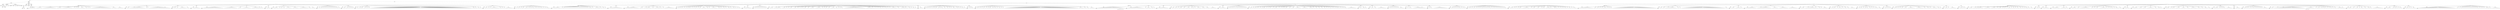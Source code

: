 digraph Tree {
	"t0" [label = "TEI"];
	"t1" [label = "teiHeader"];
	"t2" [label = "fileDesc"];
	"t3" [label = "titleStmt"];
	"t4" [label = "title"];
	"t5" [label = "title"];
	"t6" [label = "author"];
	"t7" [label = "surname"];
	"t8" [label = "forename"];
	"t9" [label = "publicationStmt"];
	"t10" [label = "p"];
	"t11" [label = "idno"];
	"t12" [label = "sourceDesc"];
	"t13" [label = "genre"];
	"t14" [label = "inspiration"];
	"t15" [label = "structure"];
	"t16" [label = "type"];
	"t17" [label = "periode"];
	"t18" [label = "taille"];
	"t19" [label = "permalien"];
	"t20" [label = "sources"];
	"t21" [label = "source"];
	"t22" [label = "author"];
	"t23" [label = "text"];
	"t24" [label = "profileDesc"];
	"t25" [label = "creation"];
	"t26" [label = "date"];
	"t27" [label = "date"];
	"t28" [label = "langUsage"];
	"t29" [label = "language"];
	"t30" [label = "textClass"];
	"t31" [label = "keywords"];
	"t32" [label = "term"];
	"t33" [label = "text"];
	"t34" [label = "body"];
	"t35" [label = "div1"];
	"t36" [label = "head"];
	"t37" [label = "div2"];
	"t38" [label = "head"];
	"t39" [label = "listPerson"];
	"t40" [label = "sp"];
	"t41" [label = "l"];
	"t42" [label = "l"];
	"t43" [label = "l"];
	"t44" [label = "l"];
	"t45" [label = "l"];
	"t46" [label = "sp"];
	"t47" [label = "l"];
	"t48" [label = "l"];
	"t49" [label = "l"];
	"t50" [label = "l"];
	"t51" [label = "l"];
	"t52" [label = "sp"];
	"t53" [label = "l"];
	"t54" [label = "l"];
	"t55" [label = "l"];
	"t56" [label = "l"];
	"t57" [label = "l"];
	"t58" [label = "l"];
	"t59" [label = "l"];
	"t60" [label = "l"];
	"t61" [label = "l"];
	"t62" [label = "l"];
	"t63" [label = "sp"];
	"t64" [label = "l"];
	"t65" [label = "l"];
	"t66" [label = "l"];
	"t67" [label = "l"];
	"t68" [label = "sp"];
	"t69" [label = "l"];
	"t70" [label = "l"];
	"t71" [label = "l"];
	"t72" [label = "l"];
	"t73" [label = "l"];
	"t74" [label = "l"];
	"t75" [label = "l"];
	"t76" [label = "l"];
	"t77" [label = "sp"];
	"t78" [label = "l"];
	"t79" [label = "sp"];
	"t80" [label = "l"];
	"t81" [label = "sp"];
	"t82" [label = "l"];
	"t83" [label = "l"];
	"t84" [label = "l"];
	"t85" [label = "sp"];
	"t86" [label = "l"];
	"t87" [label = "l"];
	"t88" [label = "l"];
	"t89" [label = "l"];
	"t90" [label = "sp"];
	"t91" [label = "l"];
	"t92" [label = "l"];
	"t93" [label = "sp"];
	"t94" [label = "l"];
	"t95" [label = "sp"];
	"t96" [label = "l"];
	"t97" [label = "sp"];
	"t98" [label = "l"];
	"t99" [label = "l"];
	"t100" [label = "l"];
	"t101" [label = "l"];
	"t102" [label = "l"];
	"t103" [label = "l"];
	"t104" [label = "l"];
	"t105" [label = "l"];
	"t106" [label = "l"];
	"t107" [label = "l"];
	"t108" [label = "l"];
	"t109" [label = "l"];
	"t110" [label = "l"];
	"t111" [label = "l"];
	"t112" [label = "l"];
	"t113" [label = "sp"];
	"t114" [label = "l"];
	"t115" [label = "l"];
	"t116" [label = "l"];
	"t117" [label = "l"];
	"t118" [label = "sp"];
	"t119" [label = "l"];
	"t120" [label = "l"];
	"t121" [label = "l"];
	"t122" [label = "l"];
	"t123" [label = "l"];
	"t124" [label = "div2"];
	"t125" [label = "head"];
	"t126" [label = "listPerson"];
	"t127" [label = "sp"];
	"t128" [label = "l"];
	"t129" [label = "l"];
	"t130" [label = "sp"];
	"t131" [label = "l"];
	"t132" [label = "sp"];
	"t133" [label = "l"];
	"t134" [label = "l"];
	"t135" [label = "l"];
	"t136" [label = "l"];
	"t137" [label = "l"];
	"t138" [label = "l"];
	"t139" [label = "l"];
	"t140" [label = "l"];
	"t141" [label = "l"];
	"t142" [label = "l"];
	"t143" [label = "l"];
	"t144" [label = "sp"];
	"t145" [label = "l"];
	"t146" [label = "sp"];
	"t147" [label = "l"];
	"t148" [label = "sp"];
	"t149" [label = "l"];
	"t150" [label = "l"];
	"t151" [label = "l"];
	"t152" [label = "l"];
	"t153" [label = "l"];
	"t154" [label = "l"];
	"t155" [label = "l"];
	"t156" [label = "l"];
	"t157" [label = "l"];
	"t158" [label = "l"];
	"t159" [label = "l"];
	"t160" [label = "l"];
	"t161" [label = "l"];
	"t162" [label = "l"];
	"t163" [label = "l"];
	"t164" [label = "sp"];
	"t165" [label = "l"];
	"t166" [label = "div2"];
	"t167" [label = "head"];
	"t168" [label = "listPerson"];
	"t169" [label = "sp"];
	"t170" [label = "l"];
	"t171" [label = "sp"];
	"t172" [label = "l"];
	"t173" [label = "sp"];
	"t174" [label = "l"];
	"t175" [label = "l"];
	"t176" [label = "sp"];
	"t177" [label = "l"];
	"t178" [label = "l"];
	"t179" [label = "l"];
	"t180" [label = "l"];
	"t181" [label = "l"];
	"t182" [label = "l"];
	"t183" [label = "sp"];
	"t184" [label = "l"];
	"t185" [label = "l"];
	"t186" [label = "div2"];
	"t187" [label = "head"];
	"t188" [label = "listPerson"];
	"t189" [label = "sp"];
	"t190" [label = "l"];
	"t191" [label = "l"];
	"t192" [label = "l"];
	"t193" [label = "l"];
	"t194" [label = "l"];
	"t195" [label = "l"];
	"t196" [label = "div2"];
	"t197" [label = "head"];
	"t198" [label = "listPerson"];
	"t199" [label = "sp"];
	"t200" [label = "l"];
	"t201" [label = "l"];
	"t202" [label = "l"];
	"t203" [label = "l"];
	"t204" [label = "l"];
	"t205" [label = "l"];
	"t206" [label = "l"];
	"t207" [label = "l"];
	"t208" [label = "l"];
	"t209" [label = "l"];
	"t210" [label = "l"];
	"t211" [label = "l"];
	"t212" [label = "l"];
	"t213" [label = "l"];
	"t214" [label = "l"];
	"t215" [label = "sp"];
	"t216" [label = "l"];
	"t217" [label = "l"];
	"t218" [label = "l"];
	"t219" [label = "l"];
	"t220" [label = "l"];
	"t221" [label = "l"];
	"t222" [label = "l"];
	"t223" [label = "l"];
	"t224" [label = "l"];
	"t225" [label = "l"];
	"t226" [label = "sp"];
	"t227" [label = "l"];
	"t228" [label = "l"];
	"t229" [label = "l"];
	"t230" [label = "sp"];
	"t231" [label = "l"];
	"t232" [label = "l"];
	"t233" [label = "l"];
	"t234" [label = "l"];
	"t235" [label = "l"];
	"t236" [label = "l"];
	"t237" [label = "l"];
	"t238" [label = "sp"];
	"t239" [label = "l"];
	"t240" [label = "l"];
	"t241" [label = "l"];
	"t242" [label = "l"];
	"t243" [label = "l"];
	"t244" [label = "l"];
	"t245" [label = "l"];
	"t246" [label = "sp"];
	"t247" [label = "l"];
	"t248" [label = "sp"];
	"t249" [label = "l"];
	"t250" [label = "div2"];
	"t251" [label = "head"];
	"t252" [label = "listPerson"];
	"t253" [label = "sp"];
	"t254" [label = "l"];
	"t255" [label = "l"];
	"t256" [label = "l"];
	"t257" [label = "div2"];
	"t258" [label = "head"];
	"t259" [label = "listPerson"];
	"t260" [label = "sp"];
	"t261" [label = "l"];
	"t262" [label = "l"];
	"t263" [label = "l"];
	"t264" [label = "l"];
	"t265" [label = "sp"];
	"t266" [label = "l"];
	"t267" [label = "sp"];
	"t268" [label = "l"];
	"t269" [label = "l"];
	"t270" [label = "sp"];
	"t271" [label = "l"];
	"t272" [label = "l"];
	"t273" [label = "sp"];
	"t274" [label = "l"];
	"t275" [label = "l"];
	"t276" [label = "l"];
	"t277" [label = "l"];
	"t278" [label = "l"];
	"t279" [label = "sp"];
	"t280" [label = "l"];
	"t281" [label = "l"];
	"t282" [label = "l"];
	"t283" [label = "l"];
	"t284" [label = "l"];
	"t285" [label = "sp"];
	"t286" [label = "l"];
	"t287" [label = "l"];
	"t288" [label = "l"];
	"t289" [label = "l"];
	"t290" [label = "l"];
	"t291" [label = "l"];
	"t292" [label = "l"];
	"t293" [label = "sp"];
	"t294" [label = "l"];
	"t295" [label = "l"];
	"t296" [label = "sp"];
	"t297" [label = "l"];
	"t298" [label = "l"];
	"t299" [label = "l"];
	"t300" [label = "div2"];
	"t301" [label = "head"];
	"t302" [label = "listPerson"];
	"t303" [label = "sp"];
	"t304" [label = "l"];
	"t305" [label = "sp"];
	"t306" [label = "l"];
	"t307" [label = "l"];
	"t308" [label = "sp"];
	"t309" [label = "l"];
	"t310" [label = "sp"];
	"t311" [label = "l"];
	"t312" [label = "sp"];
	"t313" [label = "l"];
	"t314" [label = "sp"];
	"t315" [label = "l"];
	"t316" [label = "sp"];
	"t317" [label = "l"];
	"t318" [label = "sp"];
	"t319" [label = "l"];
	"t320" [label = "sp"];
	"t321" [label = "l"];
	"t322" [label = "sp"];
	"t323" [label = "l"];
	"t324" [label = "sp"];
	"t325" [label = "l"];
	"t326" [label = "sp"];
	"t327" [label = "l"];
	"t328" [label = "sp"];
	"t329" [label = "l"];
	"t330" [label = "l"];
	"t331" [label = "sp"];
	"t332" [label = "l"];
	"t333" [label = "div2"];
	"t334" [label = "head"];
	"t335" [label = "listPerson"];
	"t336" [label = "sp"];
	"t337" [label = "l"];
	"t338" [label = "l"];
	"t339" [label = "sp"];
	"t340" [label = "l"];
	"t341" [label = "l"];
	"t342" [label = "sp"];
	"t343" [label = "l"];
	"t344" [label = "sp"];
	"t345" [label = "l"];
	"t346" [label = "sp"];
	"t347" [label = "l"];
	"t348" [label = "sp"];
	"t349" [label = "l"];
	"t350" [label = "div2"];
	"t351" [label = "head"];
	"t352" [label = "listPerson"];
	"t353" [label = "sp"];
	"t354" [label = "l"];
	"t355" [label = "sp"];
	"t356" [label = "l"];
	"t357" [label = "sp"];
	"t358" [label = "l"];
	"t359" [label = "l"];
	"t360" [label = "l"];
	"t361" [label = "sp"];
	"t362" [label = "l"];
	"t363" [label = "l"];
	"t364" [label = "sp"];
	"t365" [label = "l"];
	"t366" [label = "sp"];
	"t367" [label = "l"];
	"t368" [label = "sp"];
	"t369" [label = "l"];
	"t370" [label = "sp"];
	"t371" [label = "l"];
	"t372" [label = "l"];
	"t373" [label = "l"];
	"t374" [label = "l"];
	"t375" [label = "l"];
	"t376" [label = "l"];
	"t377" [label = "l"];
	"t378" [label = "l"];
	"t379" [label = "l"];
	"t380" [label = "l"];
	"t381" [label = "l"];
	"t382" [label = "l"];
	"t383" [label = "l"];
	"t384" [label = "l"];
	"t385" [label = "l"];
	"t386" [label = "l"];
	"t387" [label = "l"];
	"t388" [label = "l"];
	"t389" [label = "l"];
	"t390" [label = "l"];
	"t391" [label = "l"];
	"t392" [label = "l"];
	"t393" [label = "l"];
	"t394" [label = "l"];
	"t395" [label = "l"];
	"t396" [label = "l"];
	"t397" [label = "l"];
	"t398" [label = "l"];
	"t399" [label = "l"];
	"t400" [label = "l"];
	"t401" [label = "l"];
	"t402" [label = "l"];
	"t403" [label = "l"];
	"t404" [label = "l"];
	"t405" [label = "l"];
	"t406" [label = "l"];
	"t407" [label = "l"];
	"t408" [label = "l"];
	"t409" [label = "l"];
	"t410" [label = "l"];
	"t411" [label = "l"];
	"t412" [label = "l"];
	"t413" [label = "l"];
	"t414" [label = "l"];
	"t415" [label = "l"];
	"t416" [label = "l"];
	"t417" [label = "l"];
	"t418" [label = "l"];
	"t419" [label = "l"];
	"t420" [label = "l"];
	"t421" [label = "l"];
	"t422" [label = "l"];
	"t423" [label = "l"];
	"t424" [label = "l"];
	"t425" [label = "l"];
	"t426" [label = "l"];
	"t427" [label = "l"];
	"t428" [label = "l"];
	"t429" [label = "l"];
	"t430" [label = "l"];
	"t431" [label = "l"];
	"t432" [label = "l"];
	"t433" [label = "l"];
	"t434" [label = "l"];
	"t435" [label = "l"];
	"t436" [label = "l"];
	"t437" [label = "l"];
	"t438" [label = "l"];
	"t439" [label = "l"];
	"t440" [label = "l"];
	"t441" [label = "l"];
	"t442" [label = "l"];
	"t443" [label = "l"];
	"t444" [label = "l"];
	"t445" [label = "sp"];
	"t446" [label = "l"];
	"t447" [label = "l"];
	"t448" [label = "l"];
	"t449" [label = "sp"];
	"t450" [label = "l"];
	"t451" [label = "sp"];
	"t452" [label = "l"];
	"t453" [label = "l"];
	"t454" [label = "sp"];
	"t455" [label = "l"];
	"t456" [label = "div2"];
	"t457" [label = "head"];
	"t458" [label = "listPerson"];
	"t459" [label = "sp"];
	"t460" [label = "l"];
	"t461" [label = "l"];
	"t462" [label = "sp"];
	"t463" [label = "l"];
	"t464" [label = "sp"];
	"t465" [label = "l"];
	"t466" [label = "sp"];
	"t467" [label = "l"];
	"t468" [label = "l"];
	"t469" [label = "l"];
	"t470" [label = "l"];
	"t471" [label = "l"];
	"t472" [label = "l"];
	"t473" [label = "l"];
	"t474" [label = "sp"];
	"t475" [label = "l"];
	"t476" [label = "l"];
	"t477" [label = "sp"];
	"t478" [label = "l"];
	"t479" [label = "sp"];
	"t480" [label = "l"];
	"t481" [label = "sp"];
	"t482" [label = "l"];
	"t483" [label = "l"];
	"t484" [label = "l"];
	"t485" [label = "l"];
	"t486" [label = "l"];
	"t487" [label = "l"];
	"t488" [label = "div2"];
	"t489" [label = "head"];
	"t490" [label = "listPerson"];
	"t491" [label = "sp"];
	"t492" [label = "l"];
	"t493" [label = "sp"];
	"t494" [label = "l"];
	"t495" [label = "l"];
	"t496" [label = "sp"];
	"t497" [label = "l"];
	"t498" [label = "sp"];
	"t499" [label = "l"];
	"t500" [label = "l"];
	"t501" [label = "sp"];
	"t502" [label = "l"];
	"t503" [label = "l"];
	"t504" [label = "l"];
	"t505" [label = "sp"];
	"t506" [label = "l"];
	"t507" [label = "sp"];
	"t508" [label = "l"];
	"t509" [label = "sp"];
	"t510" [label = "l"];
	"t511" [label = "sp"];
	"t512" [label = "l"];
	"t513" [label = "l"];
	"t514" [label = "sp"];
	"t515" [label = "l"];
	"t516" [label = "sp"];
	"t517" [label = "l"];
	"t518" [label = "sp"];
	"t519" [label = "l"];
	"t520" [label = "sp"];
	"t521" [label = "l"];
	"t522" [label = "sp"];
	"t523" [label = "l"];
	"t524" [label = "l"];
	"t525" [label = "sp"];
	"t526" [label = "l"];
	"t527" [label = "sp"];
	"t528" [label = "l"];
	"t529" [label = "sp"];
	"t530" [label = "l"];
	"t531" [label = "l"];
	"t532" [label = "l"];
	"t533" [label = "div1"];
	"t534" [label = "head"];
	"t535" [label = "div2"];
	"t536" [label = "head"];
	"t537" [label = "listPerson"];
	"t538" [label = "sp"];
	"t539" [label = "l"];
	"t540" [label = "l"];
	"t541" [label = "l"];
	"t542" [label = "l"];
	"t543" [label = "l"];
	"t544" [label = "l"];
	"t545" [label = "sp"];
	"t546" [label = "l"];
	"t547" [label = "sp"];
	"t548" [label = "l"];
	"t549" [label = "l"];
	"t550" [label = "sp"];
	"t551" [label = "l"];
	"t552" [label = "sp"];
	"t553" [label = "l"];
	"t554" [label = "sp"];
	"t555" [label = "l"];
	"t556" [label = "sp"];
	"t557" [label = "l"];
	"t558" [label = "sp"];
	"t559" [label = "l"];
	"t560" [label = "sp"];
	"t561" [label = "l"];
	"t562" [label = "sp"];
	"t563" [label = "l"];
	"t564" [label = "sp"];
	"t565" [label = "l"];
	"t566" [label = "sp"];
	"t567" [label = "l"];
	"t568" [label = "sp"];
	"t569" [label = "l"];
	"t570" [label = "sp"];
	"t571" [label = "l"];
	"t572" [label = "sp"];
	"t573" [label = "l"];
	"t574" [label = "sp"];
	"t575" [label = "l"];
	"t576" [label = "sp"];
	"t577" [label = "l"];
	"t578" [label = "sp"];
	"t579" [label = "l"];
	"t580" [label = "sp"];
	"t581" [label = "l"];
	"t582" [label = "sp"];
	"t583" [label = "l"];
	"t584" [label = "sp"];
	"t585" [label = "l"];
	"t586" [label = "l"];
	"t587" [label = "l"];
	"t588" [label = "sp"];
	"t589" [label = "l"];
	"t590" [label = "sp"];
	"t591" [label = "l"];
	"t592" [label = "l"];
	"t593" [label = "l"];
	"t594" [label = "l"];
	"t595" [label = "l"];
	"t596" [label = "sp"];
	"t597" [label = "l"];
	"t598" [label = "sp"];
	"t599" [label = "l"];
	"t600" [label = "l"];
	"t601" [label = "sp"];
	"t602" [label = "l"];
	"t603" [label = "div2"];
	"t604" [label = "head"];
	"t605" [label = "listPerson"];
	"t606" [label = "sp"];
	"t607" [label = "l"];
	"t608" [label = "l"];
	"t609" [label = "l"];
	"t610" [label = "l"];
	"t611" [label = "l"];
	"t612" [label = "l"];
	"t613" [label = "l"];
	"t614" [label = "l"];
	"t615" [label = "l"];
	"t616" [label = "l"];
	"t617" [label = "div2"];
	"t618" [label = "head"];
	"t619" [label = "listPerson"];
	"t620" [label = "sp"];
	"t621" [label = "l"];
	"t622" [label = "l"];
	"t623" [label = "l"];
	"t624" [label = "l"];
	"t625" [label = "l"];
	"t626" [label = "l"];
	"t627" [label = "l"];
	"t628" [label = "l"];
	"t629" [label = "l"];
	"t630" [label = "l"];
	"t631" [label = "sp"];
	"t632" [label = "l"];
	"t633" [label = "l"];
	"t634" [label = "l"];
	"t635" [label = "sp"];
	"t636" [label = "l"];
	"t637" [label = "sp"];
	"t638" [label = "l"];
	"t639" [label = "l"];
	"t640" [label = "l"];
	"t641" [label = "l"];
	"t642" [label = "l"];
	"t643" [label = "sp"];
	"t644" [label = "l"];
	"t645" [label = "sp"];
	"t646" [label = "l"];
	"t647" [label = "sp"];
	"t648" [label = "l"];
	"t649" [label = "l"];
	"t650" [label = "l"];
	"t651" [label = "l"];
	"t652" [label = "l"];
	"t653" [label = "sp"];
	"t654" [label = "l"];
	"t655" [label = "sp"];
	"t656" [label = "l"];
	"t657" [label = "sp"];
	"t658" [label = "l"];
	"t659" [label = "l"];
	"t660" [label = "l"];
	"t661" [label = "l"];
	"t662" [label = "l"];
	"t663" [label = "l"];
	"t664" [label = "l"];
	"t665" [label = "l"];
	"t666" [label = "div2"];
	"t667" [label = "head"];
	"t668" [label = "listPerson"];
	"t669" [label = "sp"];
	"t670" [label = "l"];
	"t671" [label = "sp"];
	"t672" [label = "l"];
	"t673" [label = "sp"];
	"t674" [label = "l"];
	"t675" [label = "sp"];
	"t676" [label = "l"];
	"t677" [label = "sp"];
	"t678" [label = "l"];
	"t679" [label = "sp"];
	"t680" [label = "l"];
	"t681" [label = "sp"];
	"t682" [label = "l"];
	"t683" [label = "sp"];
	"t684" [label = "l"];
	"t685" [label = "l"];
	"t686" [label = "l"];
	"t687" [label = "sp"];
	"t688" [label = "l"];
	"t689" [label = "sp"];
	"t690" [label = "l"];
	"t691" [label = "sp"];
	"t692" [label = "l"];
	"t693" [label = "l"];
	"t694" [label = "sp"];
	"t695" [label = "l"];
	"t696" [label = "sp"];
	"t697" [label = "l"];
	"t698" [label = "l"];
	"t699" [label = "sp"];
	"t700" [label = "l"];
	"t701" [label = "l"];
	"t702" [label = "l"];
	"t703" [label = "l"];
	"t704" [label = "sp"];
	"t705" [label = "l"];
	"t706" [label = "l"];
	"t707" [label = "sp"];
	"t708" [label = "l"];
	"t709" [label = "sp"];
	"t710" [label = "l"];
	"t711" [label = "l"];
	"t712" [label = "l"];
	"t713" [label = "l"];
	"t714" [label = "l"];
	"t715" [label = "sp"];
	"t716" [label = "l"];
	"t717" [label = "l"];
	"t718" [label = "l"];
	"t719" [label = "sp"];
	"t720" [label = "l"];
	"t721" [label = "sp"];
	"t722" [label = "l"];
	"t723" [label = "l"];
	"t724" [label = "sp"];
	"t725" [label = "l"];
	"t726" [label = "sp"];
	"t727" [label = "l"];
	"t728" [label = "l"];
	"t729" [label = "l"];
	"t730" [label = "sp"];
	"t731" [label = "l"];
	"t732" [label = "sp"];
	"t733" [label = "l"];
	"t734" [label = "l"];
	"t735" [label = "sp"];
	"t736" [label = "l"];
	"t737" [label = "sp"];
	"t738" [label = "l"];
	"t739" [label = "sp"];
	"t740" [label = "l"];
	"t741" [label = "l"];
	"t742" [label = "div2"];
	"t743" [label = "head"];
	"t744" [label = "listPerson"];
	"t745" [label = "sp"];
	"t746" [label = "l"];
	"t747" [label = "l"];
	"t748" [label = "l"];
	"t749" [label = "l"];
	"t750" [label = "l"];
	"t751" [label = "l"];
	"t752" [label = "div2"];
	"t753" [label = "head"];
	"t754" [label = "listPerson"];
	"t755" [label = "sp"];
	"t756" [label = "l"];
	"t757" [label = "sp"];
	"t758" [label = "l"];
	"t759" [label = "sp"];
	"t760" [label = "l"];
	"t761" [label = "sp"];
	"t762" [label = "l"];
	"t763" [label = "sp"];
	"t764" [label = "l"];
	"t765" [label = "sp"];
	"t766" [label = "l"];
	"t767" [label = "sp"];
	"t768" [label = "l"];
	"t769" [label = "sp"];
	"t770" [label = "l"];
	"t771" [label = "sp"];
	"t772" [label = "l"];
	"t773" [label = "div2"];
	"t774" [label = "head"];
	"t775" [label = "listPerson"];
	"t776" [label = "sp"];
	"t777" [label = "l"];
	"t778" [label = "l"];
	"t779" [label = "l"];
	"t780" [label = "sp"];
	"t781" [label = "l"];
	"t782" [label = "sp"];
	"t783" [label = "l"];
	"t784" [label = "l"];
	"t785" [label = "l"];
	"t786" [label = "l"];
	"t787" [label = "l"];
	"t788" [label = "sp"];
	"t789" [label = "l"];
	"t790" [label = "l"];
	"t791" [label = "l"];
	"t792" [label = "sp"];
	"t793" [label = "l"];
	"t794" [label = "sp"];
	"t795" [label = "l"];
	"t796" [label = "sp"];
	"t797" [label = "l"];
	"t798" [label = "l"];
	"t799" [label = "l"];
	"t800" [label = "sp"];
	"t801" [label = "l"];
	"t802" [label = "l"];
	"t803" [label = "l"];
	"t804" [label = "sp"];
	"t805" [label = "l"];
	"t806" [label = "sp"];
	"t807" [label = "l"];
	"t808" [label = "sp"];
	"t809" [label = "l"];
	"t810" [label = "sp"];
	"t811" [label = "l"];
	"t812" [label = "sp"];
	"t813" [label = "l"];
	"t814" [label = "l"];
	"t815" [label = "l"];
	"t816" [label = "sp"];
	"t817" [label = "l"];
	"t818" [label = "l"];
	"t819" [label = "sp"];
	"t820" [label = "l"];
	"t821" [label = "l"];
	"t822" [label = "l"];
	"t823" [label = "l"];
	"t824" [label = "sp"];
	"t825" [label = "l"];
	"t826" [label = "l"];
	"t827" [label = "l"];
	"t828" [label = "l"];
	"t829" [label = "l"];
	"t830" [label = "sp"];
	"t831" [label = "l"];
	"t832" [label = "sp"];
	"t833" [label = "l"];
	"t834" [label = "sp"];
	"t835" [label = "l"];
	"t836" [label = "l"];
	"t837" [label = "sp"];
	"t838" [label = "l"];
	"t839" [label = "l"];
	"t840" [label = "sp"];
	"t841" [label = "l"];
	"t842" [label = "l"];
	"t843" [label = "l"];
	"t844" [label = "l"];
	"t845" [label = "sp"];
	"t846" [label = "l"];
	"t847" [label = "l"];
	"t848" [label = "sp"];
	"t849" [label = "l"];
	"t850" [label = "sp"];
	"t851" [label = "l"];
	"t852" [label = "sp"];
	"t853" [label = "l"];
	"t854" [label = "l"];
	"t855" [label = "sp"];
	"t856" [label = "l"];
	"t857" [label = "l"];
	"t858" [label = "l"];
	"t859" [label = "l"];
	"t860" [label = "l"];
	"t861" [label = "l"];
	"t862" [label = "l"];
	"t863" [label = "l"];
	"t864" [label = "l"];
	"t865" [label = "l"];
	"t866" [label = "l"];
	"t867" [label = "l"];
	"t868" [label = "l"];
	"t869" [label = "l"];
	"t870" [label = "l"];
	"t871" [label = "l"];
	"t872" [label = "sp"];
	"t873" [label = "l"];
	"t874" [label = "l"];
	"t875" [label = "l"];
	"t876" [label = "l"];
	"t877" [label = "l"];
	"t878" [label = "l"];
	"t879" [label = "sp"];
	"t880" [label = "l"];
	"t881" [label = "sp"];
	"t882" [label = "l"];
	"t883" [label = "sp"];
	"t884" [label = "l"];
	"t885" [label = "sp"];
	"t886" [label = "l"];
	"t887" [label = "sp"];
	"t888" [label = "l"];
	"t889" [label = "l"];
	"t890" [label = "sp"];
	"t891" [label = "l"];
	"t892" [label = "sp"];
	"t893" [label = "l"];
	"t894" [label = "sp"];
	"t895" [label = "l"];
	"t896" [label = "l"];
	"t897" [label = "sp"];
	"t898" [label = "l"];
	"t899" [label = "sp"];
	"t900" [label = "l"];
	"t901" [label = "sp"];
	"t902" [label = "l"];
	"t903" [label = "l"];
	"t904" [label = "l"];
	"t905" [label = "l"];
	"t906" [label = "l"];
	"t907" [label = "sp"];
	"t908" [label = "l"];
	"t909" [label = "l"];
	"t910" [label = "sp"];
	"t911" [label = "l"];
	"t912" [label = "l"];
	"t913" [label = "l"];
	"t914" [label = "l"];
	"t915" [label = "l"];
	"t916" [label = "sp"];
	"t917" [label = "l"];
	"t918" [label = "sp"];
	"t919" [label = "l"];
	"t920" [label = "l"];
	"t921" [label = "sp"];
	"t922" [label = "l"];
	"t923" [label = "sp"];
	"t924" [label = "l"];
	"t925" [label = "l"];
	"t926" [label = "sp"];
	"t927" [label = "l"];
	"t928" [label = "div2"];
	"t929" [label = "head"];
	"t930" [label = "listPerson"];
	"t931" [label = "sp"];
	"t932" [label = "l"];
	"t933" [label = "l"];
	"t934" [label = "l"];
	"t935" [label = "div2"];
	"t936" [label = "head"];
	"t937" [label = "listPerson"];
	"t938" [label = "sp"];
	"t939" [label = "l"];
	"t940" [label = "sp"];
	"t941" [label = "l"];
	"t942" [label = "sp"];
	"t943" [label = "l"];
	"t944" [label = "sp"];
	"t945" [label = "l"];
	"t946" [label = "sp"];
	"t947" [label = "l"];
	"t948" [label = "sp"];
	"t949" [label = "l"];
	"t950" [label = "sp"];
	"t951" [label = "l"];
	"t952" [label = "l"];
	"t953" [label = "sp"];
	"t954" [label = "l"];
	"t955" [label = "l"];
	"t956" [label = "sp"];
	"t957" [label = "l"];
	"t958" [label = "sp"];
	"t959" [label = "l"];
	"t960" [label = "l"];
	"t961" [label = "sp"];
	"t962" [label = "l"];
	"t963" [label = "l"];
	"t964" [label = "sp"];
	"t965" [label = "l"];
	"t966" [label = "l"];
	"t967" [label = "sp"];
	"t968" [label = "l"];
	"t969" [label = "sp"];
	"t970" [label = "l"];
	"t971" [label = "sp"];
	"t972" [label = "l"];
	"t973" [label = "l"];
	"t974" [label = "l"];
	"t975" [label = "sp"];
	"t976" [label = "l"];
	"t977" [label = "l"];
	"t978" [label = "sp"];
	"t979" [label = "l"];
	"t980" [label = "sp"];
	"t981" [label = "l"];
	"t982" [label = "sp"];
	"t983" [label = "l"];
	"t984" [label = "l"];
	"t985" [label = "sp"];
	"t986" [label = "l"];
	"t987" [label = "div2"];
	"t988" [label = "head"];
	"t989" [label = "listPerson"];
	"t990" [label = "sp"];
	"t991" [label = "l"];
	"t992" [label = "sp"];
	"t993" [label = "l"];
	"t994" [label = "sp"];
	"t995" [label = "l"];
	"t996" [label = "l"];
	"t997" [label = "div2"];
	"t998" [label = "head"];
	"t999" [label = "listPerson"];
	"t1000" [label = "sp"];
	"t1001" [label = "l"];
	"t1002" [label = "sp"];
	"t1003" [label = "l"];
	"t1004" [label = "sp"];
	"t1005" [label = "l"];
	"t1006" [label = "sp"];
	"t1007" [label = "l"];
	"t1008" [label = "sp"];
	"t1009" [label = "l"];
	"t1010" [label = "l"];
	"t1011" [label = "sp"];
	"t1012" [label = "l"];
	"t1013" [label = "sp"];
	"t1014" [label = "l"];
	"t1015" [label = "sp"];
	"t1016" [label = "l"];
	"t1017" [label = "l"];
	"t1018" [label = "l"];
	"t1019" [label = "sp"];
	"t1020" [label = "l"];
	"t1021" [label = "sp"];
	"t1022" [label = "l"];
	"t1023" [label = "sp"];
	"t1024" [label = "l"];
	"t1025" [label = "l"];
	"t1026" [label = "sp"];
	"t1027" [label = "l"];
	"t1028" [label = "sp"];
	"t1029" [label = "l"];
	"t1030" [label = "l"];
	"t1031" [label = "sp"];
	"t1032" [label = "l"];
	"t1033" [label = "sp"];
	"t1034" [label = "l"];
	"t1035" [label = "sp"];
	"t1036" [label = "l"];
	"t1037" [label = "l"];
	"t1038" [label = "l"];
	"t1039" [label = "l"];
	"t1040" [label = "l"];
	"t1041" [label = "l"];
	"t1042" [label = "l"];
	"t1043" [label = "l"];
	"t1044" [label = "l"];
	"t1045" [label = "l"];
	"t1046" [label = "l"];
	"t1047" [label = "l"];
	"t1048" [label = "l"];
	"t1049" [label = "l"];
	"t1050" [label = "l"];
	"t1051" [label = "l"];
	"t1052" [label = "l"];
	"t1053" [label = "l"];
	"t1054" [label = "l"];
	"t1055" [label = "l"];
	"t1056" [label = "l"];
	"t1057" [label = "l"];
	"t1058" [label = "l"];
	"t1059" [label = "l"];
	"t1060" [label = "l"];
	"t1061" [label = "l"];
	"t1062" [label = "l"];
	"t1063" [label = "l"];
	"t1064" [label = "l"];
	"t1065" [label = "l"];
	"t1066" [label = "l"];
	"t1067" [label = "l"];
	"t1068" [label = "l"];
	"t1069" [label = "l"];
	"t1070" [label = "l"];
	"t1071" [label = "l"];
	"t1072" [label = "l"];
	"t1073" [label = "l"];
	"t1074" [label = "l"];
	"t1075" [label = "l"];
	"t1076" [label = "l"];
	"t1077" [label = "l"];
	"t1078" [label = "l"];
	"t1079" [label = "l"];
	"t1080" [label = "l"];
	"t1081" [label = "l"];
	"t1082" [label = "l"];
	"t1083" [label = "l"];
	"t1084" [label = "l"];
	"t1085" [label = "l"];
	"t1086" [label = "l"];
	"t1087" [label = "l"];
	"t1088" [label = "l"];
	"t1089" [label = "l"];
	"t1090" [label = "sp"];
	"t1091" [label = "l"];
	"t1092" [label = "l"];
	"t1093" [label = "l"];
	"t1094" [label = "l"];
	"t1095" [label = "sp"];
	"t1096" [label = "l"];
	"t1097" [label = "l"];
	"t1098" [label = "sp"];
	"t1099" [label = "l"];
	"t1100" [label = "l"];
	"t1101" [label = "sp"];
	"t1102" [label = "l"];
	"t1103" [label = "l"];
	"t1104" [label = "l"];
	"t1105" [label = "l"];
	"t1106" [label = "div1"];
	"t1107" [label = "head"];
	"t1108" [label = "div2"];
	"t1109" [label = "head"];
	"t1110" [label = "listPerson"];
	"t1111" [label = "sp"];
	"t1112" [label = "l"];
	"t1113" [label = "l"];
	"t1114" [label = "l"];
	"t1115" [label = "l"];
	"t1116" [label = "l"];
	"t1117" [label = "l"];
	"t1118" [label = "l"];
	"t1119" [label = "l"];
	"t1120" [label = "l"];
	"t1121" [label = "l"];
	"t1122" [label = "l"];
	"t1123" [label = "l"];
	"t1124" [label = "l"];
	"t1125" [label = "l"];
	"t1126" [label = "l"];
	"t1127" [label = "l"];
	"t1128" [label = "p"];
	"t1129" [label = "s"];
	"t1130" [label = "s"];
	"t1131" [label = "s"];
	"t1132" [label = "s"];
	"t1133" [label = "p"];
	"t1134" [label = "s"];
	"t1135" [label = "l"];
	"t1136" [label = "l"];
	"t1137" [label = "div2"];
	"t1138" [label = "head"];
	"t1139" [label = "listPerson"];
	"t1140" [label = "sp"];
	"t1141" [label = "l"];
	"t1142" [label = "l"];
	"t1143" [label = "l"];
	"t1144" [label = "l"];
	"t1145" [label = "l"];
	"t1146" [label = "l"];
	"t1147" [label = "l"];
	"t1148" [label = "l"];
	"t1149" [label = "l"];
	"t1150" [label = "l"];
	"t1151" [label = "l"];
	"t1152" [label = "l"];
	"t1153" [label = "sp"];
	"t1154" [label = "l"];
	"t1155" [label = "sp"];
	"t1156" [label = "l"];
	"t1157" [label = "l"];
	"t1158" [label = "l"];
	"t1159" [label = "l"];
	"t1160" [label = "sp"];
	"t1161" [label = "l"];
	"t1162" [label = "l"];
	"t1163" [label = "sp"];
	"t1164" [label = "l"];
	"t1165" [label = "div2"];
	"t1166" [label = "head"];
	"t1167" [label = "listPerson"];
	"t1168" [label = "sp"];
	"t1169" [label = "l"];
	"t1170" [label = "l"];
	"t1171" [label = "l"];
	"t1172" [label = "l"];
	"t1173" [label = "l"];
	"t1174" [label = "l"];
	"t1175" [label = "l"];
	"t1176" [label = "l"];
	"t1177" [label = "div2"];
	"t1178" [label = "head"];
	"t1179" [label = "listPerson"];
	"t1180" [label = "sp"];
	"t1181" [label = "l"];
	"t1182" [label = "l"];
	"t1183" [label = "sp"];
	"t1184" [label = "l"];
	"t1185" [label = "l"];
	"t1186" [label = "sp"];
	"t1187" [label = "l"];
	"t1188" [label = "sp"];
	"t1189" [label = "l"];
	"t1190" [label = "l"];
	"t1191" [label = "l"];
	"t1192" [label = "sp"];
	"t1193" [label = "l"];
	"t1194" [label = "l"];
	"t1195" [label = "sp"];
	"t1196" [label = "l"];
	"t1197" [label = "l"];
	"t1198" [label = "l"];
	"t1199" [label = "l"];
	"t1200" [label = "sp"];
	"t1201" [label = "l"];
	"t1202" [label = "sp"];
	"t1203" [label = "l"];
	"t1204" [label = "l"];
	"t1205" [label = "sp"];
	"t1206" [label = "l"];
	"t1207" [label = "sp"];
	"t1208" [label = "l"];
	"t1209" [label = "l"];
	"t1210" [label = "l"];
	"t1211" [label = "l"];
	"t1212" [label = "sp"];
	"t1213" [label = "l"];
	"t1214" [label = "l"];
	"t1215" [label = "l"];
	"t1216" [label = "sp"];
	"t1217" [label = "l"];
	"t1218" [label = "l"];
	"t1219" [label = "l"];
	"t1220" [label = "sp"];
	"t1221" [label = "l"];
	"t1222" [label = "l"];
	"t1223" [label = "l"];
	"t1224" [label = "l"];
	"t1225" [label = "l"];
	"t1226" [label = "div2"];
	"t1227" [label = "head"];
	"t1228" [label = "listPerson"];
	"t1229" [label = "sp"];
	"t1230" [label = "l"];
	"t1231" [label = "l"];
	"t1232" [label = "l"];
	"t1233" [label = "l"];
	"t1234" [label = "l"];
	"t1235" [label = "div2"];
	"t1236" [label = "head"];
	"t1237" [label = "listPerson"];
	"t1238" [label = "sp"];
	"t1239" [label = "l"];
	"t1240" [label = "sp"];
	"t1241" [label = "l"];
	"t1242" [label = "sp"];
	"t1243" [label = "l"];
	"t1244" [label = "sp"];
	"t1245" [label = "l"];
	"t1246" [label = "sp"];
	"t1247" [label = "l"];
	"t1248" [label = "sp"];
	"t1249" [label = "l"];
	"t1250" [label = "l"];
	"t1251" [label = "sp"];
	"t1252" [label = "l"];
	"t1253" [label = "sp"];
	"t1254" [label = "l"];
	"t1255" [label = "sp"];
	"t1256" [label = "l"];
	"t1257" [label = "sp"];
	"t1258" [label = "l"];
	"t1259" [label = "sp"];
	"t1260" [label = "l"];
	"t1261" [label = "sp"];
	"t1262" [label = "l"];
	"t1263" [label = "div2"];
	"t1264" [label = "head"];
	"t1265" [label = "listPerson"];
	"t1266" [label = "sp"];
	"t1267" [label = "l"];
	"t1268" [label = "l"];
	"t1269" [label = "sp"];
	"t1270" [label = "l"];
	"t1271" [label = "sp"];
	"t1272" [label = "l"];
	"t1273" [label = "l"];
	"t1274" [label = "sp"];
	"t1275" [label = "l"];
	"t1276" [label = "sp"];
	"t1277" [label = "l"];
	"t1278" [label = "sp"];
	"t1279" [label = "l"];
	"t1280" [label = "sp"];
	"t1281" [label = "l"];
	"t1282" [label = "sp"];
	"t1283" [label = "l"];
	"t1284" [label = "l"];
	"t1285" [label = "l"];
	"t1286" [label = "sp"];
	"t1287" [label = "l"];
	"t1288" [label = "sp"];
	"t1289" [label = "l"];
	"t1290" [label = "sp"];
	"t1291" [label = "l"];
	"t1292" [label = "l"];
	"t1293" [label = "sp"];
	"t1294" [label = "l"];
	"t1295" [label = "sp"];
	"t1296" [label = "l"];
	"t1297" [label = "l"];
	"t1298" [label = "l"];
	"t1299" [label = "l"];
	"t1300" [label = "sp"];
	"t1301" [label = "l"];
	"t1302" [label = "sp"];
	"t1303" [label = "l"];
	"t1304" [label = "sp"];
	"t1305" [label = "l"];
	"t1306" [label = "sp"];
	"t1307" [label = "l"];
	"t1308" [label = "sp"];
	"t1309" [label = "l"];
	"t1310" [label = "l"];
	"t1311" [label = "l"];
	"t1312" [label = "sp"];
	"t1313" [label = "l"];
	"t1314" [label = "l"];
	"t1315" [label = "sp"];
	"t1316" [label = "l"];
	"t1317" [label = "l"];
	"t1318" [label = "l"];
	"t1319" [label = "sp"];
	"t1320" [label = "l"];
	"t1321" [label = "l"];
	"t1322" [label = "l"];
	"t1323" [label = "l"];
	"t1324" [label = "l"];
	"t1325" [label = "sp"];
	"t1326" [label = "l"];
	"t1327" [label = "l"];
	"t1328" [label = "l"];
	"t1329" [label = "l"];
	"t1330" [label = "l"];
	"t1331" [label = "sp"];
	"t1332" [label = "l"];
	"t1333" [label = "l"];
	"t1334" [label = "l"];
	"t1335" [label = "l"];
	"t1336" [label = "sp"];
	"t1337" [label = "l"];
	"t1338" [label = "sp"];
	"t1339" [label = "l"];
	"t1340" [label = "l"];
	"t1341" [label = "sp"];
	"t1342" [label = "l"];
	"t1343" [label = "l"];
	"t1344" [label = "sp"];
	"t1345" [label = "l"];
	"t1346" [label = "l"];
	"t1347" [label = "sp"];
	"t1348" [label = "l"];
	"t1349" [label = "l"];
	"t1350" [label = "sp"];
	"t1351" [label = "l"];
	"t1352" [label = "sp"];
	"t1353" [label = "l"];
	"t1354" [label = "sp"];
	"t1355" [label = "l"];
	"t1356" [label = "l"];
	"t1357" [label = "sp"];
	"t1358" [label = "l"];
	"t1359" [label = "sp"];
	"t1360" [label = "l"];
	"t1361" [label = "sp"];
	"t1362" [label = "l"];
	"t1363" [label = "sp"];
	"t1364" [label = "l"];
	"t1365" [label = "l"];
	"t1366" [label = "sp"];
	"t1367" [label = "l"];
	"t1368" [label = "sp"];
	"t1369" [label = "l"];
	"t1370" [label = "sp"];
	"t1371" [label = "l"];
	"t1372" [label = "sp"];
	"t1373" [label = "l"];
	"t1374" [label = "sp"];
	"t1375" [label = "l"];
	"t1376" [label = "l"];
	"t1377" [label = "sp"];
	"t1378" [label = "l"];
	"t1379" [label = "l"];
	"t1380" [label = "l"];
	"t1381" [label = "l"];
	"t1382" [label = "l"];
	"t1383" [label = "l"];
	"t1384" [label = "l"];
	"t1385" [label = "div2"];
	"t1386" [label = "head"];
	"t1387" [label = "listPerson"];
	"t1388" [label = "sp"];
	"t1389" [label = "l"];
	"t1390" [label = "l"];
	"t1391" [label = "sp"];
	"t1392" [label = "l"];
	"t1393" [label = "l"];
	"t1394" [label = "l"];
	"t1395" [label = "sp"];
	"t1396" [label = "l"];
	"t1397" [label = "div2"];
	"t1398" [label = "head"];
	"t1399" [label = "listPerson"];
	"t1400" [label = "sp"];
	"t1401" [label = "l"];
	"t1402" [label = "l"];
	"t1403" [label = "l"];
	"t1404" [label = "sp"];
	"t1405" [label = "l"];
	"t1406" [label = "l"];
	"t1407" [label = "sp"];
	"t1408" [label = "l"];
	"t1409" [label = "l"];
	"t1410" [label = "l"];
	"t1411" [label = "l"];
	"t1412" [label = "l"];
	"t1413" [label = "l"];
	"t1414" [label = "l"];
	"t1415" [label = "div2"];
	"t1416" [label = "head"];
	"t1417" [label = "listPerson"];
	"t1418" [label = "sp"];
	"t1419" [label = "l"];
	"t1420" [label = "sp"];
	"t1421" [label = "l"];
	"t1422" [label = "sp"];
	"t1423" [label = "l"];
	"t1424" [label = "sp"];
	"t1425" [label = "l"];
	"t1426" [label = "sp"];
	"t1427" [label = "l"];
	"t1428" [label = "sp"];
	"t1429" [label = "l"];
	"t1430" [label = "sp"];
	"t1431" [label = "l"];
	"t1432" [label = "sp"];
	"t1433" [label = "l"];
	"t1434" [label = "l"];
	"t1435" [label = "l"];
	"t1436" [label = "l"];
	"t1437" [label = "div2"];
	"t1438" [label = "head"];
	"t1439" [label = "listPerson"];
	"t1440" [label = "sp"];
	"t1441" [label = "l"];
	"t1442" [label = "sp"];
	"t1443" [label = "l"];
	"t1444" [label = "l"];
	"t1445" [label = "l"];
	"t1446" [label = "sp"];
	"t1447" [label = "l"];
	"t1448" [label = "l"];
	"t1449" [label = "l"];
	"t1450" [label = "l"];
	"t1451" [label = "l"];
	"t1452" [label = "l"];
	"t1453" [label = "l"];
	"t1454" [label = "l"];
	"t1455" [label = "l"];
	"t1456" [label = "sp"];
	"t1457" [label = "l"];
	"t1458" [label = "div2"];
	"t1459" [label = "head"];
	"t1460" [label = "listPerson"];
	"t1461" [label = "sp"];
	"t1462" [label = "l"];
	"t1463" [label = "sp"];
	"t1464" [label = "l"];
	"t1465" [label = "l"];
	"t1466" [label = "sp"];
	"t1467" [label = "l"];
	"t1468" [label = "l"];
	"t1469" [label = "l"];
	"t1470" [label = "l"];
	"t1471" [label = "l"];
	"t1472" [label = "l"];
	"t1473" [label = "l"];
	"t1474" [label = "l"];
	"t1475" [label = "l"];
	"t1476" [label = "l"];
	"t1477" [label = "l"];
	"t1478" [label = "div2"];
	"t1479" [label = "head"];
	"t1480" [label = "listPerson"];
	"t1481" [label = "sp"];
	"t1482" [label = "l"];
	"t1483" [label = "l"];
	"t1484" [label = "sp"];
	"t1485" [label = "l"];
	"t1486" [label = "sp"];
	"t1487" [label = "l"];
	"t1488" [label = "sp"];
	"t1489" [label = "l"];
	"t1490" [label = "sp"];
	"t1491" [label = "l"];
	"t1492" [label = "sp"];
	"t1493" [label = "l"];
	"t1494" [label = "l"];
	"t1495" [label = "sp"];
	"t1496" [label = "l"];
	"t1497" [label = "sp"];
	"t1498" [label = "l"];
	"t1499" [label = "sp"];
	"t1500" [label = "l"];
	"t1501" [label = "div2"];
	"t1502" [label = "head"];
	"t1503" [label = "listPerson"];
	"t1504" [label = "sp"];
	"t1505" [label = "l"];
	"t1506" [label = "sp"];
	"t1507" [label = "l"];
	"t1508" [label = "sp"];
	"t1509" [label = "l"];
	"t1510" [label = "sp"];
	"t1511" [label = "l"];
	"t1512" [label = "l"];
	"t1513" [label = "sp"];
	"t1514" [label = "l"];
	"t1515" [label = "sp"];
	"t1516" [label = "l"];
	"t1517" [label = "sp"];
	"t1518" [label = "l"];
	"t1519" [label = "sp"];
	"t1520" [label = "l"];
	"t1521" [label = "sp"];
	"t1522" [label = "l"];
	"t1523" [label = "l"];
	"t1524" [label = "sp"];
	"t1525" [label = "l"];
	"t1526" [label = "sp"];
	"t1527" [label = "l"];
	"t1528" [label = "sp"];
	"t1529" [label = "l"];
	"t1530" [label = "sp"];
	"t1531" [label = "l"];
	"t1532" [label = "sp"];
	"t1533" [label = "l"];
	"t1534" [label = "l"];
	"t1535" [label = "sp"];
	"t1536" [label = "l"];
	"t1537" [label = "sp"];
	"t1538" [label = "l"];
	"t1539" [label = "sp"];
	"t1540" [label = "l"];
	"t1541" [label = "sp"];
	"t1542" [label = "l"];
	"t1543" [label = "sp"];
	"t1544" [label = "l"];
	"t1545" [label = "sp"];
	"t1546" [label = "l"];
	"t1547" [label = "sp"];
	"t1548" [label = "l"];
	"t1549" [label = "sp"];
	"t1550" [label = "l"];
	"t1551" [label = "sp"];
	"t1552" [label = "l"];
	"t1553" [label = "sp"];
	"t1554" [label = "l"];
	"t1555" [label = "l"];
	"t1556" [label = "div2"];
	"t1557" [label = "head"];
	"t1558" [label = "listPerson"];
	"t1559" [label = "sp"];
	"t1560" [label = "l"];
	"t1561" [label = "l"];
	"t1562" [label = "l"];
	"t1563" [label = "sp"];
	"t1564" [label = "l"];
	"t1565" [label = "sp"];
	"t1566" [label = "l"];
	"t1567" [label = "sp"];
	"t1568" [label = "l"];
	"t1569" [label = "sp"];
	"t1570" [label = "l"];
	"t1571" [label = "l"];
	"t1572" [label = "l"];
	"t1573" [label = "sp"];
	"t1574" [label = "l"];
	"t1575" [label = "l"];
	"t1576" [label = "l"];
	"t1577" [label = "l"];
	"t1578" [label = "l"];
	"t1579" [label = "l"];
	"t1580" [label = "sp"];
	"t1581" [label = "l"];
	"t1582" [label = "sp"];
	"t1583" [label = "l"];
	"t1584" [label = "l"];
	"t1585" [label = "l"];
	"t1586" [label = "sp"];
	"t1587" [label = "l"];
	"t1588" [label = "l"];
	"t1589" [label = "l"];
	"t1590" [label = "sp"];
	"t1591" [label = "l"];
	"t1592" [label = "sp"];
	"t1593" [label = "l"];
	"t1594" [label = "l"];
	"t1595" [label = "l"];
	"t1596" [label = "sp"];
	"t1597" [label = "l"];
	"t1598" [label = "l"];
	"t1599" [label = "l"];
	"t1600" [label = "l"];
	"t1601" [label = "l"];
	"t1602" [label = "sp"];
	"t1603" [label = "l"];
	"t1604" [label = "sp"];
	"t1605" [label = "l"];
	"t1606" [label = "l"];
	"t1607" [label = "l"];
	"t1608" [label = "sp"];
	"t1609" [label = "l"];
	"t1610" [label = "sp"];
	"t1611" [label = "l"];
	"t1612" [label = "sp"];
	"t1613" [label = "l"];
	"t1614" [label = "sp"];
	"t1615" [label = "l"];
	"t1616" [label = "sp"];
	"t1617" [label = "l"];
	"t1618" [label = "sp"];
	"t1619" [label = "l"];
	"t1620" [label = "l"];
	"t1621" [label = "sp"];
	"t1622" [label = "l"];
	"t1623" [label = "sp"];
	"t1624" [label = "l"];
	"t1625" [label = "l"];
	"t1626" [label = "sp"];
	"t1627" [label = "l"];
	"t1628" [label = "sp"];
	"t1629" [label = "l"];
	"t1630" [label = "l"];
	"t1631" [label = "l"];
	"t1632" [label = "div1"];
	"t1633" [label = "head"];
	"t1634" [label = "div2"];
	"t1635" [label = "head"];
	"t1636" [label = "listPerson"];
	"t1637" [label = "sp"];
	"t1638" [label = "l"];
	"t1639" [label = "l"];
	"t1640" [label = "l"];
	"t1641" [label = "l"];
	"t1642" [label = "l"];
	"t1643" [label = "l"];
	"t1644" [label = "l"];
	"t1645" [label = "l"];
	"t1646" [label = "l"];
	"t1647" [label = "l"];
	"t1648" [label = "sp"];
	"t1649" [label = "l"];
	"t1650" [label = "l"];
	"t1651" [label = "sp"];
	"t1652" [label = "l"];
	"t1653" [label = "l"];
	"t1654" [label = "sp"];
	"t1655" [label = "l"];
	"t1656" [label = "sp"];
	"t1657" [label = "l"];
	"t1658" [label = "sp"];
	"t1659" [label = "l"];
	"t1660" [label = "l"];
	"t1661" [label = "l"];
	"t1662" [label = "l"];
	"t1663" [label = "sp"];
	"t1664" [label = "l"];
	"t1665" [label = "sp"];
	"t1666" [label = "l"];
	"t1667" [label = "sp"];
	"t1668" [label = "l"];
	"t1669" [label = "sp"];
	"t1670" [label = "l"];
	"t1671" [label = "sp"];
	"t1672" [label = "l"];
	"t1673" [label = "l"];
	"t1674" [label = "l"];
	"t1675" [label = "l"];
	"t1676" [label = "l"];
	"t1677" [label = "l"];
	"t1678" [label = "l"];
	"t1679" [label = "l"];
	"t1680" [label = "l"];
	"t1681" [label = "l"];
	"t1682" [label = "l"];
	"t1683" [label = "l"];
	"t1684" [label = "l"];
	"t1685" [label = "l"];
	"t1686" [label = "l"];
	"t1687" [label = "l"];
	"t1688" [label = "l"];
	"t1689" [label = "l"];
	"t1690" [label = "l"];
	"t1691" [label = "l"];
	"t1692" [label = "l"];
	"t1693" [label = "l"];
	"t1694" [label = "l"];
	"t1695" [label = "l"];
	"t1696" [label = "l"];
	"t1697" [label = "l"];
	"t1698" [label = "l"];
	"t1699" [label = "l"];
	"t1700" [label = "l"];
	"t1701" [label = "l"];
	"t1702" [label = "l"];
	"t1703" [label = "l"];
	"t1704" [label = "div2"];
	"t1705" [label = "head"];
	"t1706" [label = "listPerson"];
	"t1707" [label = "sp"];
	"t1708" [label = "l"];
	"t1709" [label = "l"];
	"t1710" [label = "sp"];
	"t1711" [label = "l"];
	"t1712" [label = "l"];
	"t1713" [label = "sp"];
	"t1714" [label = "l"];
	"t1715" [label = "sp"];
	"t1716" [label = "l"];
	"t1717" [label = "l"];
	"t1718" [label = "l"];
	"t1719" [label = "l"];
	"t1720" [label = "l"];
	"t1721" [label = "l"];
	"t1722" [label = "l"];
	"t1723" [label = "l"];
	"t1724" [label = "sp"];
	"t1725" [label = "l"];
	"t1726" [label = "l"];
	"t1727" [label = "sp"];
	"t1728" [label = "l"];
	"t1729" [label = "sp"];
	"t1730" [label = "l"];
	"t1731" [label = "l"];
	"t1732" [label = "l"];
	"t1733" [label = "l"];
	"t1734" [label = "l"];
	"t1735" [label = "l"];
	"t1736" [label = "l"];
	"t1737" [label = "l"];
	"t1738" [label = "l"];
	"t1739" [label = "l"];
	"t1740" [label = "l"];
	"t1741" [label = "l"];
	"t1742" [label = "l"];
	"t1743" [label = "l"];
	"t1744" [label = "l"];
	"t1745" [label = "l"];
	"t1746" [label = "l"];
	"t1747" [label = "l"];
	"t1748" [label = "l"];
	"t1749" [label = "l"];
	"t1750" [label = "l"];
	"t1751" [label = "l"];
	"t1752" [label = "l"];
	"t1753" [label = "l"];
	"t1754" [label = "l"];
	"t1755" [label = "l"];
	"t1756" [label = "l"];
	"t1757" [label = "l"];
	"t1758" [label = "l"];
	"t1759" [label = "l"];
	"t1760" [label = "l"];
	"t1761" [label = "l"];
	"t1762" [label = "sp"];
	"t1763" [label = "l"];
	"t1764" [label = "l"];
	"t1765" [label = "div2"];
	"t1766" [label = "head"];
	"t1767" [label = "listPerson"];
	"t1768" [label = "sp"];
	"t1769" [label = "l"];
	"t1770" [label = "l"];
	"t1771" [label = "l"];
	"t1772" [label = "sp"];
	"t1773" [label = "l"];
	"t1774" [label = "l"];
	"t1775" [label = "l"];
	"t1776" [label = "l"];
	"t1777" [label = "l"];
	"t1778" [label = "sp"];
	"t1779" [label = "l"];
	"t1780" [label = "div2"];
	"t1781" [label = "head"];
	"t1782" [label = "listPerson"];
	"t1783" [label = "sp"];
	"t1784" [label = "l"];
	"t1785" [label = "l"];
	"t1786" [label = "l"];
	"t1787" [label = "l"];
	"t1788" [label = "l"];
	"t1789" [label = "l"];
	"t1790" [label = "l"];
	"t1791" [label = "l"];
	"t1792" [label = "sp"];
	"t1793" [label = "l"];
	"t1794" [label = "sp"];
	"t1795" [label = "l"];
	"t1796" [label = "l"];
	"t1797" [label = "l"];
	"t1798" [label = "l"];
	"t1799" [label = "l"];
	"t1800" [label = "l"];
	"t1801" [label = "l"];
	"t1802" [label = "l"];
	"t1803" [label = "l"];
	"t1804" [label = "l"];
	"t1805" [label = "sp"];
	"t1806" [label = "l"];
	"t1807" [label = "l"];
	"t1808" [label = "l"];
	"t1809" [label = "l"];
	"t1810" [label = "l"];
	"t1811" [label = "sp"];
	"t1812" [label = "l"];
	"t1813" [label = "l"];
	"t1814" [label = "l"];
	"t1815" [label = "l"];
	"t1816" [label = "l"];
	"t1817" [label = "l"];
	"t1818" [label = "l"];
	"t1819" [label = "sp"];
	"t1820" [label = "l"];
	"t1821" [label = "l"];
	"t1822" [label = "l"];
	"t1823" [label = "l"];
	"t1824" [label = "l"];
	"t1825" [label = "l"];
	"t1826" [label = "l"];
	"t1827" [label = "div2"];
	"t1828" [label = "head"];
	"t1829" [label = "listPerson"];
	"t1830" [label = "sp"];
	"t1831" [label = "l"];
	"t1832" [label = "l"];
	"t1833" [label = "l"];
	"t1834" [label = "sp"];
	"t1835" [label = "l"];
	"t1836" [label = "sp"];
	"t1837" [label = "l"];
	"t1838" [label = "l"];
	"t1839" [label = "l"];
	"t1840" [label = "l"];
	"t1841" [label = "l"];
	"t1842" [label = "l"];
	"t1843" [label = "l"];
	"t1844" [label = "l"];
	"t1845" [label = "sp"];
	"t1846" [label = "l"];
	"t1847" [label = "sp"];
	"t1848" [label = "l"];
	"t1849" [label = "l"];
	"t1850" [label = "sp"];
	"t1851" [label = "l"];
	"t1852" [label = "sp"];
	"t1853" [label = "l"];
	"t1854" [label = "l"];
	"t1855" [label = "l"];
	"t1856" [label = "l"];
	"t1857" [label = "div2"];
	"t1858" [label = "head"];
	"t1859" [label = "listPerson"];
	"t1860" [label = "sp"];
	"t1861" [label = "l"];
	"t1862" [label = "sp"];
	"t1863" [label = "l"];
	"t1864" [label = "l"];
	"t1865" [label = "l"];
	"t1866" [label = "sp"];
	"t1867" [label = "l"];
	"t1868" [label = "sp"];
	"t1869" [label = "l"];
	"t1870" [label = "l"];
	"t1871" [label = "l"];
	"t1872" [label = "l"];
	"t1873" [label = "sp"];
	"t1874" [label = "l"];
	"t1875" [label = "sp"];
	"t1876" [label = "l"];
	"t1877" [label = "l"];
	"t1878" [label = "sp"];
	"t1879" [label = "l"];
	"t1880" [label = "l"];
	"t1881" [label = "sp"];
	"t1882" [label = "l"];
	"t1883" [label = "l"];
	"t1884" [label = "l"];
	"t1885" [label = "l"];
	"t1886" [label = "div2"];
	"t1887" [label = "head"];
	"t1888" [label = "listPerson"];
	"t1889" [label = "sp"];
	"t1890" [label = "l"];
	"t1891" [label = "sp"];
	"t1892" [label = "l"];
	"t1893" [label = "l"];
	"t1894" [label = "sp"];
	"t1895" [label = "l"];
	"t1896" [label = "sp"];
	"t1897" [label = "l"];
	"t1898" [label = "l"];
	"t1899" [label = "sp"];
	"t1900" [label = "l"];
	"t1901" [label = "l"];
	"t1902" [label = "sp"];
	"t1903" [label = "l"];
	"t1904" [label = "l"];
	"t1905" [label = "sp"];
	"t1906" [label = "l"];
	"t1907" [label = "sp"];
	"t1908" [label = "l"];
	"t1909" [label = "sp"];
	"t1910" [label = "l"];
	"t1911" [label = "l"];
	"t1912" [label = "l"];
	"t1913" [label = "sp"];
	"t1914" [label = "l"];
	"t1915" [label = "l"];
	"t1916" [label = "div2"];
	"t1917" [label = "head"];
	"t1918" [label = "listPerson"];
	"t1919" [label = "sp"];
	"t1920" [label = "l"];
	"t1921" [label = "l"];
	"t1922" [label = "sp"];
	"t1923" [label = "l"];
	"t1924" [label = "sp"];
	"t1925" [label = "l"];
	"t1926" [label = "sp"];
	"t1927" [label = "l"];
	"t1928" [label = "div2"];
	"t1929" [label = "head"];
	"t1930" [label = "listPerson"];
	"t1931" [label = "sp"];
	"t1932" [label = "l"];
	"t1933" [label = "l"];
	"t1934" [label = "sp"];
	"t1935" [label = "l"];
	"t1936" [label = "sp"];
	"t1937" [label = "l"];
	"t1938" [label = "sp"];
	"t1939" [label = "l"];
	"t1940" [label = "sp"];
	"t1941" [label = "l"];
	"t1942" [label = "l"];
	"t1943" [label = "sp"];
	"t1944" [label = "l"];
	"t1945" [label = "l"];
	"t1946" [label = "l"];
	"t1947" [label = "sp"];
	"t1948" [label = "l"];
	"t1949" [label = "l"];
	"t1950" [label = "l"];
	"t1951" [label = "l"];
	"t1952" [label = "l"];
	"t1953" [label = "l"];
	"t1954" [label = "sp"];
	"t1955" [label = "l"];
	"t1956" [label = "l"];
	"t1957" [label = "l"];
	"t1958" [label = "l"];
	"t1959" [label = "l"];
	"t1960" [label = "l"];
	"t1961" [label = "sp"];
	"t1962" [label = "l"];
	"t1963" [label = "l"];
	"t1964" [label = "sp"];
	"t1965" [label = "l"];
	"t1966" [label = "l"];
	"t1967" [label = "l"];
	"t1968" [label = "sp"];
	"t1969" [label = "l"];
	"t1970" [label = "sp"];
	"t1971" [label = "l"];
	"t1972" [label = "l"];
	"t1973" [label = "l"];
	"t1974" [label = "l"];
	"t1975" [label = "sp"];
	"t1976" [label = "l"];
	"t1977" [label = "l"];
	"t1978" [label = "sp"];
	"t1979" [label = "l"];
	"t1980" [label = "div2"];
	"t1981" [label = "head"];
	"t1982" [label = "listPerson"];
	"t1983" [label = "sp"];
	"t1984" [label = "l"];
	"t1985" [label = "l"];
	"t1986" [label = "l"];
	"t1987" [label = "sp"];
	"t1988" [label = "l"];
	"t1989" [label = "sp"];
	"t1990" [label = "l"];
	"t1991" [label = "l"];
	"t1992" [label = "l"];
	"t1993" [label = "l"];
	"t1994" [label = "l"];
	"t1995" [label = "div2"];
	"t1996" [label = "head"];
	"t1997" [label = "listPerson"];
	"t1998" [label = "sp"];
	"t1999" [label = "l"];
	"t2000" [label = "l"];
	"t2001" [label = "l"];
	"t2002" [label = "sp"];
	"t2003" [label = "l"];
	"t2004" [label = "sp"];
	"t2005" [label = "l"];
	"t2006" [label = "div1"];
	"t2007" [label = "head"];
	"t2008" [label = "div2"];
	"t2009" [label = "head"];
	"t2010" [label = "listPerson"];
	"t2011" [label = "sp"];
	"t2012" [label = "l"];
	"t2013" [label = "l"];
	"t2014" [label = "l"];
	"t2015" [label = "sp"];
	"t2016" [label = "l"];
	"t2017" [label = "sp"];
	"t2018" [label = "l"];
	"t2019" [label = "sp"];
	"t2020" [label = "l"];
	"t2021" [label = "l"];
	"t2022" [label = "l"];
	"t2023" [label = "l"];
	"t2024" [label = "l"];
	"t2025" [label = "l"];
	"t2026" [label = "sp"];
	"t2027" [label = "l"];
	"t2028" [label = "l"];
	"t2029" [label = "l"];
	"t2030" [label = "l"];
	"t2031" [label = "l"];
	"t2032" [label = "sp"];
	"t2033" [label = "l"];
	"t2034" [label = "l"];
	"t2035" [label = "l"];
	"t2036" [label = "l"];
	"t2037" [label = "sp"];
	"t2038" [label = "l"];
	"t2039" [label = "sp"];
	"t2040" [label = "l"];
	"t2041" [label = "l"];
	"t2042" [label = "l"];
	"t2043" [label = "sp"];
	"t2044" [label = "l"];
	"t2045" [label = "sp"];
	"t2046" [label = "l"];
	"t2047" [label = "l"];
	"t2048" [label = "sp"];
	"t2049" [label = "l"];
	"t2050" [label = "sp"];
	"t2051" [label = "l"];
	"t2052" [label = "l"];
	"t2053" [label = "l"];
	"t2054" [label = "sp"];
	"t2055" [label = "l"];
	"t2056" [label = "sp"];
	"t2057" [label = "l"];
	"t2058" [label = "l"];
	"t2059" [label = "sp"];
	"t2060" [label = "l"];
	"t2061" [label = "sp"];
	"t2062" [label = "l"];
	"t2063" [label = "l"];
	"t2064" [label = "sp"];
	"t2065" [label = "l"];
	"t2066" [label = "l"];
	"t2067" [label = "sp"];
	"t2068" [label = "l"];
	"t2069" [label = "sp"];
	"t2070" [label = "l"];
	"t2071" [label = "sp"];
	"t2072" [label = "l"];
	"t2073" [label = "l"];
	"t2074" [label = "l"];
	"t2075" [label = "sp"];
	"t2076" [label = "l"];
	"t2077" [label = "sp"];
	"t2078" [label = "l"];
	"t2079" [label = "l"];
	"t2080" [label = "div2"];
	"t2081" [label = "head"];
	"t2082" [label = "listPerson"];
	"t2083" [label = "sp"];
	"t2084" [label = "l"];
	"t2085" [label = "l"];
	"t2086" [label = "sp"];
	"t2087" [label = "l"];
	"t2088" [label = "div2"];
	"t2089" [label = "head"];
	"t2090" [label = "listPerson"];
	"t2091" [label = "sp"];
	"t2092" [label = "l"];
	"t2093" [label = "l"];
	"t2094" [label = "l"];
	"t2095" [label = "l"];
	"t2096" [label = "l"];
	"t2097" [label = "div2"];
	"t2098" [label = "head"];
	"t2099" [label = "listPerson"];
	"t2100" [label = "sp"];
	"t2101" [label = "l"];
	"t2102" [label = "l"];
	"t2103" [label = "l"];
	"t2104" [label = "l"];
	"t2105" [label = "l"];
	"t2106" [label = "l"];
	"t2107" [label = "sp"];
	"t2108" [label = "l"];
	"t2109" [label = "l"];
	"t2110" [label = "l"];
	"t2111" [label = "l"];
	"t2112" [label = "l"];
	"t2113" [label = "sp"];
	"t2114" [label = "l"];
	"t2115" [label = "div2"];
	"t2116" [label = "head"];
	"t2117" [label = "listPerson"];
	"t2118" [label = "sp"];
	"t2119" [label = "l"];
	"t2120" [label = "l"];
	"t2121" [label = "l"];
	"t2122" [label = "l"];
	"t2123" [label = "sp"];
	"t2124" [label = "l"];
	"t2125" [label = "l"];
	"t2126" [label = "sp"];
	"t2127" [label = "l"];
	"t2128" [label = "l"];
	"t2129" [label = "l"];
	"t2130" [label = "l"];
	"t2131" [label = "l"];
	"t2132" [label = "l"];
	"t2133" [label = "l"];
	"t2134" [label = "l"];
	"t2135" [label = "sp"];
	"t2136" [label = "l"];
	"t2137" [label = "l"];
	"t2138" [label = "sp"];
	"t2139" [label = "l"];
	"t2140" [label = "sp"];
	"t2141" [label = "l"];
	"t2142" [label = "l"];
	"t2143" [label = "l"];
	"t2144" [label = "sp"];
	"t2145" [label = "l"];
	"t2146" [label = "l"];
	"t2147" [label = "l"];
	"t2148" [label = "l"];
	"t2149" [label = "l"];
	"t2150" [label = "l"];
	"t2151" [label = "sp"];
	"t2152" [label = "l"];
	"t2153" [label = "sp"];
	"t2154" [label = "l"];
	"t2155" [label = "sp"];
	"t2156" [label = "l"];
	"t2157" [label = "sp"];
	"t2158" [label = "l"];
	"t2159" [label = "l"];
	"t2160" [label = "sp"];
	"t2161" [label = "l"];
	"t2162" [label = "sp"];
	"t2163" [label = "l"];
	"t2164" [label = "l"];
	"t2165" [label = "l"];
	"t2166" [label = "sp"];
	"t2167" [label = "l"];
	"t2168" [label = "l"];
	"t2169" [label = "div2"];
	"t2170" [label = "head"];
	"t2171" [label = "listPerson"];
	"t2172" [label = "sp"];
	"t2173" [label = "l"];
	"t2174" [label = "l"];
	"t2175" [label = "l"];
	"t2176" [label = "l"];
	"t2177" [label = "div2"];
	"t2178" [label = "head"];
	"t2179" [label = "listPerson"];
	"t2180" [label = "sp"];
	"t2181" [label = "l"];
	"t2182" [label = "l"];
	"t2183" [label = "l"];
	"t2184" [label = "l"];
	"t2185" [label = "sp"];
	"t2186" [label = "l"];
	"t2187" [label = "l"];
	"t2188" [label = "l"];
	"t2189" [label = "sp"];
	"t2190" [label = "l"];
	"t2191" [label = "l"];
	"t2192" [label = "l"];
	"t2193" [label = "sp"];
	"t2194" [label = "l"];
	"t2195" [label = "l"];
	"t2196" [label = "l"];
	"t2197" [label = "l"];
	"t2198" [label = "l"];
	"t2199" [label = "l"];
	"t2200" [label = "sp"];
	"t2201" [label = "l"];
	"t2202" [label = "l"];
	"t2203" [label = "sp"];
	"t2204" [label = "l"];
	"t2205" [label = "l"];
	"t2206" [label = "l"];
	"t2207" [label = "sp"];
	"t2208" [label = "l"];
	"t2209" [label = "div2"];
	"t2210" [label = "head"];
	"t2211" [label = "listPerson"];
	"t2212" [label = "sp"];
	"t2213" [label = "l"];
	"t2214" [label = "l"];
	"t2215" [label = "l"];
	"t2216" [label = "sp"];
	"t2217" [label = "l"];
	"t2218" [label = "sp"];
	"t2219" [label = "l"];
	"t2220" [label = "l"];
	"t2221" [label = "l"];
	"t2222" [label = "sp"];
	"t2223" [label = "l"];
	"t2224" [label = "l"];
	"t2225" [label = "l"];
	"t2226" [label = "l"];
	"t2227" [label = "sp"];
	"t2228" [label = "l"];
	"t2229" [label = "l"];
	"t2230" [label = "l"];
	"t2231" [label = "l"];
	"t2232" [label = "sp"];
	"t2233" [label = "l"];
	"t2234" [label = "l"];
	"t2235" [label = "l"];
	"t2236" [label = "sp"];
	"t2237" [label = "l"];
	"t2238" [label = "l"];
	"t2239" [label = "l"];
	"t2240" [label = "l"];
	"t2241" [label = "l"];
	"t2242" [label = "sp"];
	"t2243" [label = "l"];
	"t2244" [label = "l"];
	"t2245" [label = "l"];
	"t2246" [label = "sp"];
	"t2247" [label = "l"];
	"t2248" [label = "l"];
	"t2249" [label = "sp"];
	"t2250" [label = "l"];
	"t2251" [label = "l"];
	"t2252" [label = "l"];
	"t2253" [label = "sp"];
	"t2254" [label = "l"];
	"t2255" [label = "l"];
	"t2256" [label = "div2"];
	"t2257" [label = "head"];
	"t2258" [label = "listPerson"];
	"t2259" [label = "sp"];
	"t2260" [label = "l"];
	"t2261" [label = "l"];
	"t2262" [label = "l"];
	"t2263" [label = "l"];
	"t2264" [label = "sp"];
	"t2265" [label = "l"];
	"t2266" [label = "sp"];
	"t2267" [label = "l"];
	"t2268" [label = "sp"];
	"t2269" [label = "l"];
	"t2270" [label = "sp"];
	"t2271" [label = "l"];
	"t2272" [label = "l"];
	"t2273" [label = "sp"];
	"t2274" [label = "l"];
	"t2275" [label = "l"];
	"t2276" [label = "l"];
	"t2277" [label = "l"];
	"t2278" [label = "l"];
	"t2279" [label = "div2"];
	"t2280" [label = "head"];
	"t2281" [label = "listPerson"];
	"t2282" [label = "sp"];
	"t2283" [label = "l"];
	"t2284" [label = "l"];
	"t2285" [label = "l"];
	"t2286" [label = "l"];
	"t2287" [label = "div2"];
	"t2288" [label = "head"];
	"t2289" [label = "listPerson"];
	"t2290" [label = "sp"];
	"t2291" [label = "l"];
	"t2292" [label = "l"];
	"t2293" [label = "sp"];
	"t2294" [label = "l"];
	"t2295" [label = "sp"];
	"t2296" [label = "l"];
	"t2297" [label = "sp"];
	"t2298" [label = "l"];
	"t2299" [label = "sp"];
	"t2300" [label = "l"];
	"t2301" [label = "sp"];
	"t2302" [label = "l"];
	"t2303" [label = "l"];
	"t2304" [label = "sp"];
	"t2305" [label = "l"];
	"t2306" [label = "sp"];
	"t2307" [label = "l"];
	"t2308" [label = "sp"];
	"t2309" [label = "l"];
	"t2310" [label = "sp"];
	"t2311" [label = "l"];
	"t2312" [label = "sp"];
	"t2313" [label = "l"];
	"t2314" [label = "sp"];
	"t2315" [label = "l"];
	"t2316" [label = "sp"];
	"t2317" [label = "l"];
	"t2318" [label = "l"];
	"t2319" [label = "l"];
	"t2320" [label = "l"];
	"t2321" [label = "div2"];
	"t2322" [label = "head"];
	"t2323" [label = "listPerson"];
	"t2324" [label = "sp"];
	"t2325" [label = "l"];
	"t2326" [label = "l"];
	"t2327" [label = "sp"];
	"t2328" [label = "l"];
	"t2329" [label = "sp"];
	"t2330" [label = "l"];
	"t2331" [label = "sp"];
	"t2332" [label = "l"];
	"t2333" [label = "l"];
	"t2334" [label = "l"];
	"t2335" [label = "l"];
	"t2336" [label = "l"];
	"t2337" [label = "l"];
	"t2338" [label = "l"];
	"t2339" [label = "l"];
	"t2340" [label = "l"];
	"t2341" [label = "l"];
	"t2342" [label = "l"];
	"t2343" [label = "l"];
	"t2344" [label = "l"];
	"t2345" [label = "l"];
	"t2346" [label = "l"];
	"t2347" [label = "l"];
	"t2348" [label = "l"];
	"t2349" [label = "l"];
	"t2350" [label = "l"];
	"t2351" [label = "l"];
	"t2352" [label = "l"];
	"t2353" [label = "sp"];
	"t2354" [label = "l"];
	"t2355" [label = "p"];
	"t2356" [label = "s"];
	"t2357" [label = "s"];
	"t2358" [label = "p"];
	"t2359" [label = "s"];
	"t2360" [label = "l"];
	"t2361" [label = "l"];
	"t2362" [label = "l"];
	"t2363" [label = "l"];
	"t2364" [label = "sp"];
	"t2365" [label = "l"];
	"t2366" [label = "sp"];
	"t2367" [label = "l"];
	"t2368" [label = "l"];
	"t2369" [label = "l"];
	"t2370" [label = "sp"];
	"t2371" [label = "l"];
	"t2372" [label = "sp"];
	"t2373" [label = "l"];
	"t2374" [label = "sp"];
	"t2375" [label = "l"];
	"t2376" [label = "l"];
	"t2377" [label = "sp"];
	"t2378" [label = "l"];
	"t2379" [label = "sp"];
	"t2380" [label = "l"];
	"t2381" [label = "sp"];
	"t2382" [label = "l"];
	"t2383" [label = "sp"];
	"t2384" [label = "l"];
	"t2385" [label = "l"];
	"t2386" [label = "sp"];
	"t2387" [label = "l"];
	"t2388" [label = "sp"];
	"t2389" [label = "l"];
	"t2390" [label = "l"];
	"t2391" [label = "sp"];
	"t2392" [label = "l"];
	"t2393" [label = "l"];
	"t2394" [label = "l"];
	"t2395" [label = "l"];
	"t2396" [label = "l"];
	"t2397" [label = "sp"];
	"t2398" [label = "l"];
	"t2399" [label = "div2"];
	"t2400" [label = "head"];
	"t2401" [label = "listPerson"];
	"t2402" [label = "sp"];
	"t2403" [label = "l"];
	"t2404" [label = "l"];
	"t2405" [label = "l"];
	"t2406" [label = "sp"];
	"t2407" [label = "l"];
	"t2408" [label = "l"];
	"t2409" [label = "sp"];
	"t2410" [label = "l"];
	"t2411" [label = "l"];
	"t2412" [label = "l"];
	"t2413" [label = "sp"];
	"t2414" [label = "l"];
	"t2415" [label = "sp"];
	"t2416" [label = "l"];
	"t2417" [label = "l"];
	"t2418" [label = "l"];
	"t2419" [label = "sp"];
	"t2420" [label = "l"];
	"t2421" [label = "l"];
	"t2422" [label = "sp"];
	"t2423" [label = "l"];
	"t2424" [label = "l"];
	"t2425" [label = "l"];
	"t2426" [label = "sp"];
	"t2427" [label = "l"];
	"t2428" [label = "sp"];
	"t2429" [label = "l"];
	"t2430" [label = "l"];
	"t2431" [label = "l"];
	"t2432" [label = "l"];
	"t2433" [label = "l"];
	"t2434" [label = "l"];
	"t2435" [label = "l"];
	"t2436" [label = "l"];
	"t2437" [label = "div2"];
	"t2438" [label = "head"];
	"t2439" [label = "listPerson"];
	"t2440" [label = "sp"];
	"t2441" [label = "l"];
	"t2442" [label = "l"];
	"t2443" [label = "l"];
	"t2444" [label = "l"];
	"t2445" [label = "sp"];
	"t2446" [label = "l"];
	"t2447" [label = "l"];
	"t2448" [label = "sp"];
	"t2449" [label = "l"];
	"t2450" [label = "l"];
	"t2451" [label = "sp"];
	"t2452" [label = "l"];
	"t2453" [label = "sp"];
	"t2454" [label = "l"];
	"t2455" [label = "sp"];
	"t2456" [label = "l"];
	"t2457" [label = "l"];
	"t2458" [label = "div2"];
	"t2459" [label = "head"];
	"t2460" [label = "listPerson"];
	"t2461" [label = "sp"];
	"t2462" [label = "l"];
	"t2463" [label = "l"];
	"t2464" [label = "l"];
	"t2465" [label = "sp"];
	"t2466" [label = "l"];
	"t2467" [label = "sp"];
	"t2468" [label = "l"];
	"t2469" [label = "sp"];
	"t2470" [label = "l"];
	"t2471" [label = "l"];
	"t2472" [label = "l"];
	"t2473" [label = "div2"];
	"t2474" [label = "head"];
	"t2475" [label = "listPerson"];
	"t2476" [label = "sp"];
	"t2477" [label = "l"];
	"t2478" [label = "l"];
	"t2479" [label = "l"];
	"t2480" [label = "l"];
	"t2481" [label = "l"];
	"t2482" [label = "l"];
	"t2483" [label = "l"];
	"t2484" [label = "l"];
	"t2485" [label = "l"];
	"t2486" [label = "l"];
	"t2487" [label = "l"];
	"t2488" [label = "l"];
	"t2489" [label = "l"];
	"t2490" [label = "l"];
	"t2491" [label = "l"];
	"t2492" [label = "l"];
	"t2493" [label = "l"];
	"t2494" [label = "l"];
	"t2495" [label = "l"];
	"t2496" [label = "l"];
	"t2497" [label = "l"];
	"t2498" [label = "l"];
	"t2499" [label = "l"];
	"t2500" [label = "l"];
	"t2501" [label = "l"];
	"t2502" [label = "l"];
	"t2503" [label = "l"];
	"t2504" [label = "sp"];
	"t2505" [label = "l"];
	"t2506" [label = "l"];
	"t2507" [label = "sp"];
	"t2508" [label = "l"];
	"t2509" [label = "sp"];
	"t2510" [label = "l"];
	"t2511" [label = "l"];
	"t2512" [label = "sp"];
	"t2513" [label = "l"];
	"t2514" [label = "sp"];
	"t2515" [label = "l"];
	"t2516" [label = "sp"];
	"t2517" [label = "l"];
	"t2518" [label = "sp"];
	"t2519" [label = "l"];
	"t2520" [label = "sp"];
	"t2521" [label = "l"];
	"t2522" [label = "sp"];
	"t2523" [label = "l"];
	"t2524" [label = "sp"];
	"t2525" [label = "l"];
	"t2526" [label = "sp"];
	"t2527" [label = "l"];
	"t2528" [label = "sp"];
	"t2529" [label = "l"];
	"t2530" [label = "sp"];
	"t2531" [label = "l"];
	"t2532" [label = "sp"];
	"t2533" [label = "l"];
	"t2534" [label = "l"];
	"t2535" [label = "sp"];
	"t2536" [label = "l"];
	"t2537" [label = "sp"];
	"t2538" [label = "l"];
	"t2539" [label = "sp"];
	"t2540" [label = "l"];
	"t2541" [label = "sp"];
	"t2542" [label = "l"];
	"t2543" [label = "sp"];
	"t2544" [label = "l"];
	"t2545" [label = "l"];
	"t2546" [label = "l"];
	"t2547" [label = "l"];
	"t2548" [label = "sp"];
	"t2549" [label = "l"];
	"t2550" [label = "sp"];
	"t2551" [label = "l"];
	"t2552" [label = "l"];
	"t2553" [label = "l"];
	"t2554" [label = "l"];
	"t2555" [label = "l"];
	"t2556" [label = "l"];
	"t0" -> "t1";
	"t1" -> "t2";
	"t2" -> "t3";
	"t3" -> "t4";
	"t3" -> "t5";
	"t3" -> "t6";
	"t6" -> "t7";
	"t6" -> "t8";
	"t2" -> "t9";
	"t9" -> "t10";
	"t9" -> "t11";
	"t2" -> "t12";
	"t12" -> "t13";
	"t12" -> "t14";
	"t12" -> "t15";
	"t12" -> "t16";
	"t12" -> "t17";
	"t12" -> "t18";
	"t12" -> "t19";
	"t12" -> "t20";
	"t20" -> "t21";
	"t21" -> "t22";
	"t21" -> "t23";
	"t1" -> "t24";
	"t24" -> "t25";
	"t25" -> "t26";
	"t25" -> "t27";
	"t24" -> "t28";
	"t28" -> "t29";
	"t24" -> "t30";
	"t30" -> "t31";
	"t31" -> "t32";
	"t0" -> "t33";
	"t33" -> "t34";
	"t34" -> "t35";
	"t35" -> "t36";
	"t35" -> "t37";
	"t37" -> "t38";
	"t38" -> "t39";
	"t37" -> "t40";
	"t40" -> "t41";
	"t40" -> "t42";
	"t40" -> "t43";
	"t40" -> "t44";
	"t40" -> "t45";
	"t37" -> "t46";
	"t46" -> "t47";
	"t46" -> "t48";
	"t46" -> "t49";
	"t46" -> "t50";
	"t46" -> "t51";
	"t37" -> "t52";
	"t52" -> "t53";
	"t52" -> "t54";
	"t52" -> "t55";
	"t52" -> "t56";
	"t52" -> "t57";
	"t52" -> "t58";
	"t52" -> "t59";
	"t52" -> "t60";
	"t52" -> "t61";
	"t52" -> "t62";
	"t37" -> "t63";
	"t63" -> "t64";
	"t63" -> "t65";
	"t63" -> "t66";
	"t63" -> "t67";
	"t37" -> "t68";
	"t68" -> "t69";
	"t68" -> "t70";
	"t68" -> "t71";
	"t68" -> "t72";
	"t68" -> "t73";
	"t68" -> "t74";
	"t68" -> "t75";
	"t68" -> "t76";
	"t37" -> "t77";
	"t77" -> "t78";
	"t37" -> "t79";
	"t79" -> "t80";
	"t37" -> "t81";
	"t81" -> "t82";
	"t81" -> "t83";
	"t81" -> "t84";
	"t37" -> "t85";
	"t85" -> "t86";
	"t85" -> "t87";
	"t85" -> "t88";
	"t85" -> "t89";
	"t37" -> "t90";
	"t90" -> "t91";
	"t90" -> "t92";
	"t37" -> "t93";
	"t93" -> "t94";
	"t37" -> "t95";
	"t95" -> "t96";
	"t37" -> "t97";
	"t97" -> "t98";
	"t97" -> "t99";
	"t97" -> "t100";
	"t97" -> "t101";
	"t97" -> "t102";
	"t97" -> "t103";
	"t97" -> "t104";
	"t97" -> "t105";
	"t97" -> "t106";
	"t97" -> "t107";
	"t97" -> "t108";
	"t97" -> "t109";
	"t97" -> "t110";
	"t97" -> "t111";
	"t97" -> "t112";
	"t37" -> "t113";
	"t113" -> "t114";
	"t113" -> "t115";
	"t113" -> "t116";
	"t113" -> "t117";
	"t37" -> "t118";
	"t118" -> "t119";
	"t118" -> "t120";
	"t118" -> "t121";
	"t118" -> "t122";
	"t118" -> "t123";
	"t35" -> "t124";
	"t124" -> "t125";
	"t125" -> "t126";
	"t124" -> "t127";
	"t127" -> "t128";
	"t127" -> "t129";
	"t124" -> "t130";
	"t130" -> "t131";
	"t124" -> "t132";
	"t132" -> "t133";
	"t132" -> "t134";
	"t132" -> "t135";
	"t132" -> "t136";
	"t132" -> "t137";
	"t132" -> "t138";
	"t132" -> "t139";
	"t132" -> "t140";
	"t132" -> "t141";
	"t132" -> "t142";
	"t132" -> "t143";
	"t124" -> "t144";
	"t144" -> "t145";
	"t124" -> "t146";
	"t146" -> "t147";
	"t124" -> "t148";
	"t148" -> "t149";
	"t148" -> "t150";
	"t148" -> "t151";
	"t148" -> "t152";
	"t148" -> "t153";
	"t148" -> "t154";
	"t148" -> "t155";
	"t148" -> "t156";
	"t148" -> "t157";
	"t148" -> "t158";
	"t148" -> "t159";
	"t148" -> "t160";
	"t148" -> "t161";
	"t148" -> "t162";
	"t148" -> "t163";
	"t124" -> "t164";
	"t164" -> "t165";
	"t35" -> "t166";
	"t166" -> "t167";
	"t167" -> "t168";
	"t166" -> "t169";
	"t169" -> "t170";
	"t166" -> "t171";
	"t171" -> "t172";
	"t166" -> "t173";
	"t173" -> "t174";
	"t173" -> "t175";
	"t166" -> "t176";
	"t176" -> "t177";
	"t176" -> "t178";
	"t176" -> "t179";
	"t176" -> "t180";
	"t176" -> "t181";
	"t176" -> "t182";
	"t166" -> "t183";
	"t183" -> "t184";
	"t183" -> "t185";
	"t35" -> "t186";
	"t186" -> "t187";
	"t187" -> "t188";
	"t186" -> "t189";
	"t189" -> "t190";
	"t189" -> "t191";
	"t189" -> "t192";
	"t189" -> "t193";
	"t189" -> "t194";
	"t189" -> "t195";
	"t35" -> "t196";
	"t196" -> "t197";
	"t197" -> "t198";
	"t196" -> "t199";
	"t199" -> "t200";
	"t199" -> "t201";
	"t199" -> "t202";
	"t199" -> "t203";
	"t199" -> "t204";
	"t199" -> "t205";
	"t199" -> "t206";
	"t199" -> "t207";
	"t199" -> "t208";
	"t199" -> "t209";
	"t199" -> "t210";
	"t199" -> "t211";
	"t199" -> "t212";
	"t199" -> "t213";
	"t199" -> "t214";
	"t196" -> "t215";
	"t215" -> "t216";
	"t215" -> "t217";
	"t215" -> "t218";
	"t215" -> "t219";
	"t215" -> "t220";
	"t215" -> "t221";
	"t215" -> "t222";
	"t215" -> "t223";
	"t215" -> "t224";
	"t215" -> "t225";
	"t196" -> "t226";
	"t226" -> "t227";
	"t226" -> "t228";
	"t226" -> "t229";
	"t196" -> "t230";
	"t230" -> "t231";
	"t230" -> "t232";
	"t230" -> "t233";
	"t230" -> "t234";
	"t230" -> "t235";
	"t230" -> "t236";
	"t230" -> "t237";
	"t196" -> "t238";
	"t238" -> "t239";
	"t238" -> "t240";
	"t238" -> "t241";
	"t238" -> "t242";
	"t238" -> "t243";
	"t238" -> "t244";
	"t238" -> "t245";
	"t196" -> "t246";
	"t246" -> "t247";
	"t196" -> "t248";
	"t248" -> "t249";
	"t35" -> "t250";
	"t250" -> "t251";
	"t251" -> "t252";
	"t250" -> "t253";
	"t253" -> "t254";
	"t253" -> "t255";
	"t253" -> "t256";
	"t35" -> "t257";
	"t257" -> "t258";
	"t258" -> "t259";
	"t257" -> "t260";
	"t260" -> "t261";
	"t260" -> "t262";
	"t260" -> "t263";
	"t260" -> "t264";
	"t257" -> "t265";
	"t265" -> "t266";
	"t257" -> "t267";
	"t267" -> "t268";
	"t267" -> "t269";
	"t257" -> "t270";
	"t270" -> "t271";
	"t270" -> "t272";
	"t257" -> "t273";
	"t273" -> "t274";
	"t273" -> "t275";
	"t273" -> "t276";
	"t273" -> "t277";
	"t273" -> "t278";
	"t257" -> "t279";
	"t279" -> "t280";
	"t279" -> "t281";
	"t279" -> "t282";
	"t279" -> "t283";
	"t279" -> "t284";
	"t257" -> "t285";
	"t285" -> "t286";
	"t285" -> "t287";
	"t285" -> "t288";
	"t285" -> "t289";
	"t285" -> "t290";
	"t285" -> "t291";
	"t285" -> "t292";
	"t257" -> "t293";
	"t293" -> "t294";
	"t293" -> "t295";
	"t257" -> "t296";
	"t296" -> "t297";
	"t296" -> "t298";
	"t296" -> "t299";
	"t35" -> "t300";
	"t300" -> "t301";
	"t301" -> "t302";
	"t300" -> "t303";
	"t303" -> "t304";
	"t300" -> "t305";
	"t305" -> "t306";
	"t305" -> "t307";
	"t300" -> "t308";
	"t308" -> "t309";
	"t300" -> "t310";
	"t310" -> "t311";
	"t300" -> "t312";
	"t312" -> "t313";
	"t300" -> "t314";
	"t314" -> "t315";
	"t300" -> "t316";
	"t316" -> "t317";
	"t300" -> "t318";
	"t318" -> "t319";
	"t300" -> "t320";
	"t320" -> "t321";
	"t300" -> "t322";
	"t322" -> "t323";
	"t300" -> "t324";
	"t324" -> "t325";
	"t300" -> "t326";
	"t326" -> "t327";
	"t300" -> "t328";
	"t328" -> "t329";
	"t328" -> "t330";
	"t300" -> "t331";
	"t331" -> "t332";
	"t35" -> "t333";
	"t333" -> "t334";
	"t334" -> "t335";
	"t333" -> "t336";
	"t336" -> "t337";
	"t336" -> "t338";
	"t333" -> "t339";
	"t339" -> "t340";
	"t339" -> "t341";
	"t333" -> "t342";
	"t342" -> "t343";
	"t333" -> "t344";
	"t344" -> "t345";
	"t333" -> "t346";
	"t346" -> "t347";
	"t333" -> "t348";
	"t348" -> "t349";
	"t35" -> "t350";
	"t350" -> "t351";
	"t351" -> "t352";
	"t350" -> "t353";
	"t353" -> "t354";
	"t350" -> "t355";
	"t355" -> "t356";
	"t350" -> "t357";
	"t357" -> "t358";
	"t357" -> "t359";
	"t357" -> "t360";
	"t350" -> "t361";
	"t361" -> "t362";
	"t361" -> "t363";
	"t350" -> "t364";
	"t364" -> "t365";
	"t350" -> "t366";
	"t366" -> "t367";
	"t350" -> "t368";
	"t368" -> "t369";
	"t350" -> "t370";
	"t370" -> "t371";
	"t370" -> "t372";
	"t370" -> "t373";
	"t370" -> "t374";
	"t370" -> "t375";
	"t370" -> "t376";
	"t370" -> "t377";
	"t370" -> "t378";
	"t370" -> "t379";
	"t370" -> "t380";
	"t370" -> "t381";
	"t370" -> "t382";
	"t370" -> "t383";
	"t370" -> "t384";
	"t370" -> "t385";
	"t370" -> "t386";
	"t370" -> "t387";
	"t370" -> "t388";
	"t370" -> "t389";
	"t370" -> "t390";
	"t370" -> "t391";
	"t370" -> "t392";
	"t370" -> "t393";
	"t370" -> "t394";
	"t370" -> "t395";
	"t370" -> "t396";
	"t370" -> "t397";
	"t370" -> "t398";
	"t370" -> "t399";
	"t370" -> "t400";
	"t370" -> "t401";
	"t370" -> "t402";
	"t370" -> "t403";
	"t370" -> "t404";
	"t370" -> "t405";
	"t370" -> "t406";
	"t370" -> "t407";
	"t370" -> "t408";
	"t370" -> "t409";
	"t370" -> "t410";
	"t370" -> "t411";
	"t370" -> "t412";
	"t370" -> "t413";
	"t370" -> "t414";
	"t370" -> "t415";
	"t370" -> "t416";
	"t370" -> "t417";
	"t370" -> "t418";
	"t370" -> "t419";
	"t370" -> "t420";
	"t370" -> "t421";
	"t370" -> "t422";
	"t370" -> "t423";
	"t370" -> "t424";
	"t370" -> "t425";
	"t370" -> "t426";
	"t370" -> "t427";
	"t370" -> "t428";
	"t370" -> "t429";
	"t370" -> "t430";
	"t370" -> "t431";
	"t370" -> "t432";
	"t370" -> "t433";
	"t370" -> "t434";
	"t370" -> "t435";
	"t370" -> "t436";
	"t370" -> "t437";
	"t370" -> "t438";
	"t370" -> "t439";
	"t370" -> "t440";
	"t370" -> "t441";
	"t370" -> "t442";
	"t370" -> "t443";
	"t370" -> "t444";
	"t350" -> "t445";
	"t445" -> "t446";
	"t445" -> "t447";
	"t445" -> "t448";
	"t350" -> "t449";
	"t449" -> "t450";
	"t350" -> "t451";
	"t451" -> "t452";
	"t451" -> "t453";
	"t350" -> "t454";
	"t454" -> "t455";
	"t35" -> "t456";
	"t456" -> "t457";
	"t457" -> "t458";
	"t456" -> "t459";
	"t459" -> "t460";
	"t459" -> "t461";
	"t456" -> "t462";
	"t462" -> "t463";
	"t456" -> "t464";
	"t464" -> "t465";
	"t456" -> "t466";
	"t466" -> "t467";
	"t466" -> "t468";
	"t466" -> "t469";
	"t466" -> "t470";
	"t466" -> "t471";
	"t466" -> "t472";
	"t466" -> "t473";
	"t456" -> "t474";
	"t474" -> "t475";
	"t474" -> "t476";
	"t456" -> "t477";
	"t477" -> "t478";
	"t456" -> "t479";
	"t479" -> "t480";
	"t456" -> "t481";
	"t481" -> "t482";
	"t481" -> "t483";
	"t481" -> "t484";
	"t481" -> "t485";
	"t481" -> "t486";
	"t481" -> "t487";
	"t35" -> "t488";
	"t488" -> "t489";
	"t489" -> "t490";
	"t488" -> "t491";
	"t491" -> "t492";
	"t488" -> "t493";
	"t493" -> "t494";
	"t493" -> "t495";
	"t488" -> "t496";
	"t496" -> "t497";
	"t488" -> "t498";
	"t498" -> "t499";
	"t498" -> "t500";
	"t488" -> "t501";
	"t501" -> "t502";
	"t501" -> "t503";
	"t501" -> "t504";
	"t488" -> "t505";
	"t505" -> "t506";
	"t488" -> "t507";
	"t507" -> "t508";
	"t488" -> "t509";
	"t509" -> "t510";
	"t488" -> "t511";
	"t511" -> "t512";
	"t511" -> "t513";
	"t488" -> "t514";
	"t514" -> "t515";
	"t488" -> "t516";
	"t516" -> "t517";
	"t488" -> "t518";
	"t518" -> "t519";
	"t488" -> "t520";
	"t520" -> "t521";
	"t488" -> "t522";
	"t522" -> "t523";
	"t522" -> "t524";
	"t488" -> "t525";
	"t525" -> "t526";
	"t488" -> "t527";
	"t527" -> "t528";
	"t488" -> "t529";
	"t529" -> "t530";
	"t529" -> "t531";
	"t529" -> "t532";
	"t34" -> "t533";
	"t533" -> "t534";
	"t533" -> "t535";
	"t535" -> "t536";
	"t536" -> "t537";
	"t535" -> "t538";
	"t538" -> "t539";
	"t538" -> "t540";
	"t538" -> "t541";
	"t538" -> "t542";
	"t538" -> "t543";
	"t538" -> "t544";
	"t535" -> "t545";
	"t545" -> "t546";
	"t535" -> "t547";
	"t547" -> "t548";
	"t547" -> "t549";
	"t535" -> "t550";
	"t550" -> "t551";
	"t535" -> "t552";
	"t552" -> "t553";
	"t535" -> "t554";
	"t554" -> "t555";
	"t535" -> "t556";
	"t556" -> "t557";
	"t535" -> "t558";
	"t558" -> "t559";
	"t535" -> "t560";
	"t560" -> "t561";
	"t535" -> "t562";
	"t562" -> "t563";
	"t535" -> "t564";
	"t564" -> "t565";
	"t535" -> "t566";
	"t566" -> "t567";
	"t535" -> "t568";
	"t568" -> "t569";
	"t535" -> "t570";
	"t570" -> "t571";
	"t535" -> "t572";
	"t572" -> "t573";
	"t535" -> "t574";
	"t574" -> "t575";
	"t535" -> "t576";
	"t576" -> "t577";
	"t535" -> "t578";
	"t578" -> "t579";
	"t535" -> "t580";
	"t580" -> "t581";
	"t535" -> "t582";
	"t582" -> "t583";
	"t535" -> "t584";
	"t584" -> "t585";
	"t584" -> "t586";
	"t584" -> "t587";
	"t535" -> "t588";
	"t588" -> "t589";
	"t535" -> "t590";
	"t590" -> "t591";
	"t590" -> "t592";
	"t590" -> "t593";
	"t590" -> "t594";
	"t590" -> "t595";
	"t535" -> "t596";
	"t596" -> "t597";
	"t535" -> "t598";
	"t598" -> "t599";
	"t598" -> "t600";
	"t535" -> "t601";
	"t601" -> "t602";
	"t533" -> "t603";
	"t603" -> "t604";
	"t604" -> "t605";
	"t603" -> "t606";
	"t606" -> "t607";
	"t606" -> "t608";
	"t606" -> "t609";
	"t606" -> "t610";
	"t606" -> "t611";
	"t606" -> "t612";
	"t606" -> "t613";
	"t606" -> "t614";
	"t606" -> "t615";
	"t606" -> "t616";
	"t533" -> "t617";
	"t617" -> "t618";
	"t618" -> "t619";
	"t617" -> "t620";
	"t620" -> "t621";
	"t620" -> "t622";
	"t620" -> "t623";
	"t620" -> "t624";
	"t620" -> "t625";
	"t620" -> "t626";
	"t620" -> "t627";
	"t620" -> "t628";
	"t620" -> "t629";
	"t620" -> "t630";
	"t617" -> "t631";
	"t631" -> "t632";
	"t631" -> "t633";
	"t631" -> "t634";
	"t617" -> "t635";
	"t635" -> "t636";
	"t617" -> "t637";
	"t637" -> "t638";
	"t637" -> "t639";
	"t637" -> "t640";
	"t637" -> "t641";
	"t637" -> "t642";
	"t617" -> "t643";
	"t643" -> "t644";
	"t617" -> "t645";
	"t645" -> "t646";
	"t617" -> "t647";
	"t647" -> "t648";
	"t647" -> "t649";
	"t647" -> "t650";
	"t647" -> "t651";
	"t647" -> "t652";
	"t617" -> "t653";
	"t653" -> "t654";
	"t617" -> "t655";
	"t655" -> "t656";
	"t617" -> "t657";
	"t657" -> "t658";
	"t657" -> "t659";
	"t657" -> "t660";
	"t657" -> "t661";
	"t657" -> "t662";
	"t657" -> "t663";
	"t657" -> "t664";
	"t657" -> "t665";
	"t533" -> "t666";
	"t666" -> "t667";
	"t667" -> "t668";
	"t666" -> "t669";
	"t669" -> "t670";
	"t666" -> "t671";
	"t671" -> "t672";
	"t666" -> "t673";
	"t673" -> "t674";
	"t666" -> "t675";
	"t675" -> "t676";
	"t666" -> "t677";
	"t677" -> "t678";
	"t666" -> "t679";
	"t679" -> "t680";
	"t666" -> "t681";
	"t681" -> "t682";
	"t666" -> "t683";
	"t683" -> "t684";
	"t683" -> "t685";
	"t683" -> "t686";
	"t666" -> "t687";
	"t687" -> "t688";
	"t666" -> "t689";
	"t689" -> "t690";
	"t666" -> "t691";
	"t691" -> "t692";
	"t691" -> "t693";
	"t666" -> "t694";
	"t694" -> "t695";
	"t666" -> "t696";
	"t696" -> "t697";
	"t696" -> "t698";
	"t666" -> "t699";
	"t699" -> "t700";
	"t699" -> "t701";
	"t699" -> "t702";
	"t699" -> "t703";
	"t666" -> "t704";
	"t704" -> "t705";
	"t704" -> "t706";
	"t666" -> "t707";
	"t707" -> "t708";
	"t666" -> "t709";
	"t709" -> "t710";
	"t709" -> "t711";
	"t709" -> "t712";
	"t709" -> "t713";
	"t709" -> "t714";
	"t666" -> "t715";
	"t715" -> "t716";
	"t715" -> "t717";
	"t715" -> "t718";
	"t666" -> "t719";
	"t719" -> "t720";
	"t666" -> "t721";
	"t721" -> "t722";
	"t721" -> "t723";
	"t666" -> "t724";
	"t724" -> "t725";
	"t666" -> "t726";
	"t726" -> "t727";
	"t726" -> "t728";
	"t726" -> "t729";
	"t666" -> "t730";
	"t730" -> "t731";
	"t666" -> "t732";
	"t732" -> "t733";
	"t732" -> "t734";
	"t666" -> "t735";
	"t735" -> "t736";
	"t666" -> "t737";
	"t737" -> "t738";
	"t666" -> "t739";
	"t739" -> "t740";
	"t739" -> "t741";
	"t533" -> "t742";
	"t742" -> "t743";
	"t743" -> "t744";
	"t742" -> "t745";
	"t745" -> "t746";
	"t745" -> "t747";
	"t745" -> "t748";
	"t745" -> "t749";
	"t745" -> "t750";
	"t745" -> "t751";
	"t533" -> "t752";
	"t752" -> "t753";
	"t753" -> "t754";
	"t752" -> "t755";
	"t755" -> "t756";
	"t752" -> "t757";
	"t757" -> "t758";
	"t752" -> "t759";
	"t759" -> "t760";
	"t752" -> "t761";
	"t761" -> "t762";
	"t752" -> "t763";
	"t763" -> "t764";
	"t752" -> "t765";
	"t765" -> "t766";
	"t752" -> "t767";
	"t767" -> "t768";
	"t752" -> "t769";
	"t769" -> "t770";
	"t752" -> "t771";
	"t771" -> "t772";
	"t533" -> "t773";
	"t773" -> "t774";
	"t774" -> "t775";
	"t773" -> "t776";
	"t776" -> "t777";
	"t776" -> "t778";
	"t776" -> "t779";
	"t773" -> "t780";
	"t780" -> "t781";
	"t773" -> "t782";
	"t782" -> "t783";
	"t782" -> "t784";
	"t782" -> "t785";
	"t782" -> "t786";
	"t782" -> "t787";
	"t773" -> "t788";
	"t788" -> "t789";
	"t788" -> "t790";
	"t788" -> "t791";
	"t773" -> "t792";
	"t792" -> "t793";
	"t773" -> "t794";
	"t794" -> "t795";
	"t773" -> "t796";
	"t796" -> "t797";
	"t796" -> "t798";
	"t796" -> "t799";
	"t773" -> "t800";
	"t800" -> "t801";
	"t800" -> "t802";
	"t800" -> "t803";
	"t773" -> "t804";
	"t804" -> "t805";
	"t773" -> "t806";
	"t806" -> "t807";
	"t773" -> "t808";
	"t808" -> "t809";
	"t773" -> "t810";
	"t810" -> "t811";
	"t773" -> "t812";
	"t812" -> "t813";
	"t812" -> "t814";
	"t812" -> "t815";
	"t773" -> "t816";
	"t816" -> "t817";
	"t816" -> "t818";
	"t773" -> "t819";
	"t819" -> "t820";
	"t819" -> "t821";
	"t819" -> "t822";
	"t819" -> "t823";
	"t773" -> "t824";
	"t824" -> "t825";
	"t824" -> "t826";
	"t824" -> "t827";
	"t824" -> "t828";
	"t824" -> "t829";
	"t773" -> "t830";
	"t830" -> "t831";
	"t773" -> "t832";
	"t832" -> "t833";
	"t773" -> "t834";
	"t834" -> "t835";
	"t834" -> "t836";
	"t773" -> "t837";
	"t837" -> "t838";
	"t837" -> "t839";
	"t773" -> "t840";
	"t840" -> "t841";
	"t840" -> "t842";
	"t840" -> "t843";
	"t840" -> "t844";
	"t773" -> "t845";
	"t845" -> "t846";
	"t845" -> "t847";
	"t773" -> "t848";
	"t848" -> "t849";
	"t773" -> "t850";
	"t850" -> "t851";
	"t773" -> "t852";
	"t852" -> "t853";
	"t852" -> "t854";
	"t773" -> "t855";
	"t855" -> "t856";
	"t855" -> "t857";
	"t855" -> "t858";
	"t855" -> "t859";
	"t855" -> "t860";
	"t855" -> "t861";
	"t855" -> "t862";
	"t855" -> "t863";
	"t855" -> "t864";
	"t855" -> "t865";
	"t855" -> "t866";
	"t855" -> "t867";
	"t855" -> "t868";
	"t855" -> "t869";
	"t855" -> "t870";
	"t855" -> "t871";
	"t773" -> "t872";
	"t872" -> "t873";
	"t872" -> "t874";
	"t872" -> "t875";
	"t872" -> "t876";
	"t872" -> "t877";
	"t872" -> "t878";
	"t773" -> "t879";
	"t879" -> "t880";
	"t773" -> "t881";
	"t881" -> "t882";
	"t773" -> "t883";
	"t883" -> "t884";
	"t773" -> "t885";
	"t885" -> "t886";
	"t773" -> "t887";
	"t887" -> "t888";
	"t887" -> "t889";
	"t773" -> "t890";
	"t890" -> "t891";
	"t773" -> "t892";
	"t892" -> "t893";
	"t773" -> "t894";
	"t894" -> "t895";
	"t894" -> "t896";
	"t773" -> "t897";
	"t897" -> "t898";
	"t773" -> "t899";
	"t899" -> "t900";
	"t773" -> "t901";
	"t901" -> "t902";
	"t901" -> "t903";
	"t901" -> "t904";
	"t901" -> "t905";
	"t901" -> "t906";
	"t773" -> "t907";
	"t907" -> "t908";
	"t907" -> "t909";
	"t773" -> "t910";
	"t910" -> "t911";
	"t910" -> "t912";
	"t910" -> "t913";
	"t910" -> "t914";
	"t910" -> "t915";
	"t773" -> "t916";
	"t916" -> "t917";
	"t773" -> "t918";
	"t918" -> "t919";
	"t918" -> "t920";
	"t773" -> "t921";
	"t921" -> "t922";
	"t773" -> "t923";
	"t923" -> "t924";
	"t923" -> "t925";
	"t773" -> "t926";
	"t926" -> "t927";
	"t533" -> "t928";
	"t928" -> "t929";
	"t929" -> "t930";
	"t928" -> "t931";
	"t931" -> "t932";
	"t931" -> "t933";
	"t931" -> "t934";
	"t533" -> "t935";
	"t935" -> "t936";
	"t936" -> "t937";
	"t935" -> "t938";
	"t938" -> "t939";
	"t935" -> "t940";
	"t940" -> "t941";
	"t935" -> "t942";
	"t942" -> "t943";
	"t935" -> "t944";
	"t944" -> "t945";
	"t935" -> "t946";
	"t946" -> "t947";
	"t935" -> "t948";
	"t948" -> "t949";
	"t935" -> "t950";
	"t950" -> "t951";
	"t950" -> "t952";
	"t935" -> "t953";
	"t953" -> "t954";
	"t953" -> "t955";
	"t935" -> "t956";
	"t956" -> "t957";
	"t935" -> "t958";
	"t958" -> "t959";
	"t958" -> "t960";
	"t935" -> "t961";
	"t961" -> "t962";
	"t961" -> "t963";
	"t935" -> "t964";
	"t964" -> "t965";
	"t964" -> "t966";
	"t935" -> "t967";
	"t967" -> "t968";
	"t935" -> "t969";
	"t969" -> "t970";
	"t935" -> "t971";
	"t971" -> "t972";
	"t971" -> "t973";
	"t971" -> "t974";
	"t935" -> "t975";
	"t975" -> "t976";
	"t975" -> "t977";
	"t935" -> "t978";
	"t978" -> "t979";
	"t935" -> "t980";
	"t980" -> "t981";
	"t935" -> "t982";
	"t982" -> "t983";
	"t982" -> "t984";
	"t935" -> "t985";
	"t985" -> "t986";
	"t533" -> "t987";
	"t987" -> "t988";
	"t988" -> "t989";
	"t987" -> "t990";
	"t990" -> "t991";
	"t987" -> "t992";
	"t992" -> "t993";
	"t987" -> "t994";
	"t994" -> "t995";
	"t994" -> "t996";
	"t533" -> "t997";
	"t997" -> "t998";
	"t998" -> "t999";
	"t997" -> "t1000";
	"t1000" -> "t1001";
	"t997" -> "t1002";
	"t1002" -> "t1003";
	"t997" -> "t1004";
	"t1004" -> "t1005";
	"t997" -> "t1006";
	"t1006" -> "t1007";
	"t997" -> "t1008";
	"t1008" -> "t1009";
	"t1008" -> "t1010";
	"t997" -> "t1011";
	"t1011" -> "t1012";
	"t997" -> "t1013";
	"t1013" -> "t1014";
	"t997" -> "t1015";
	"t1015" -> "t1016";
	"t1015" -> "t1017";
	"t1015" -> "t1018";
	"t997" -> "t1019";
	"t1019" -> "t1020";
	"t997" -> "t1021";
	"t1021" -> "t1022";
	"t997" -> "t1023";
	"t1023" -> "t1024";
	"t1023" -> "t1025";
	"t997" -> "t1026";
	"t1026" -> "t1027";
	"t997" -> "t1028";
	"t1028" -> "t1029";
	"t1028" -> "t1030";
	"t997" -> "t1031";
	"t1031" -> "t1032";
	"t997" -> "t1033";
	"t1033" -> "t1034";
	"t997" -> "t1035";
	"t1035" -> "t1036";
	"t1035" -> "t1037";
	"t1035" -> "t1038";
	"t1035" -> "t1039";
	"t1035" -> "t1040";
	"t1035" -> "t1041";
	"t1035" -> "t1042";
	"t1035" -> "t1043";
	"t1035" -> "t1044";
	"t1035" -> "t1045";
	"t1035" -> "t1046";
	"t1035" -> "t1047";
	"t1035" -> "t1048";
	"t1035" -> "t1049";
	"t1035" -> "t1050";
	"t1035" -> "t1051";
	"t1035" -> "t1052";
	"t1035" -> "t1053";
	"t1035" -> "t1054";
	"t1035" -> "t1055";
	"t1035" -> "t1056";
	"t1035" -> "t1057";
	"t1035" -> "t1058";
	"t1035" -> "t1059";
	"t1035" -> "t1060";
	"t1035" -> "t1061";
	"t1035" -> "t1062";
	"t1035" -> "t1063";
	"t1035" -> "t1064";
	"t1035" -> "t1065";
	"t1035" -> "t1066";
	"t1035" -> "t1067";
	"t1035" -> "t1068";
	"t1035" -> "t1069";
	"t1035" -> "t1070";
	"t1035" -> "t1071";
	"t1035" -> "t1072";
	"t1035" -> "t1073";
	"t1035" -> "t1074";
	"t1035" -> "t1075";
	"t1035" -> "t1076";
	"t1035" -> "t1077";
	"t1035" -> "t1078";
	"t1035" -> "t1079";
	"t1035" -> "t1080";
	"t1035" -> "t1081";
	"t1035" -> "t1082";
	"t1035" -> "t1083";
	"t1035" -> "t1084";
	"t1035" -> "t1085";
	"t1035" -> "t1086";
	"t1035" -> "t1087";
	"t1035" -> "t1088";
	"t1035" -> "t1089";
	"t997" -> "t1090";
	"t1090" -> "t1091";
	"t1090" -> "t1092";
	"t1090" -> "t1093";
	"t1090" -> "t1094";
	"t997" -> "t1095";
	"t1095" -> "t1096";
	"t1095" -> "t1097";
	"t997" -> "t1098";
	"t1098" -> "t1099";
	"t1098" -> "t1100";
	"t997" -> "t1101";
	"t1101" -> "t1102";
	"t1101" -> "t1103";
	"t1101" -> "t1104";
	"t1101" -> "t1105";
	"t34" -> "t1106";
	"t1106" -> "t1107";
	"t1106" -> "t1108";
	"t1108" -> "t1109";
	"t1109" -> "t1110";
	"t1108" -> "t1111";
	"t1111" -> "t1112";
	"t1111" -> "t1113";
	"t1111" -> "t1114";
	"t1111" -> "t1115";
	"t1111" -> "t1116";
	"t1111" -> "t1117";
	"t1111" -> "t1118";
	"t1111" -> "t1119";
	"t1111" -> "t1120";
	"t1111" -> "t1121";
	"t1111" -> "t1122";
	"t1111" -> "t1123";
	"t1111" -> "t1124";
	"t1111" -> "t1125";
	"t1111" -> "t1126";
	"t1111" -> "t1127";
	"t1111" -> "t1128";
	"t1128" -> "t1129";
	"t1128" -> "t1130";
	"t1128" -> "t1131";
	"t1128" -> "t1132";
	"t1111" -> "t1133";
	"t1133" -> "t1134";
	"t1111" -> "t1135";
	"t1111" -> "t1136";
	"t1106" -> "t1137";
	"t1137" -> "t1138";
	"t1138" -> "t1139";
	"t1137" -> "t1140";
	"t1140" -> "t1141";
	"t1140" -> "t1142";
	"t1140" -> "t1143";
	"t1140" -> "t1144";
	"t1140" -> "t1145";
	"t1140" -> "t1146";
	"t1140" -> "t1147";
	"t1140" -> "t1148";
	"t1140" -> "t1149";
	"t1140" -> "t1150";
	"t1140" -> "t1151";
	"t1140" -> "t1152";
	"t1137" -> "t1153";
	"t1153" -> "t1154";
	"t1137" -> "t1155";
	"t1155" -> "t1156";
	"t1155" -> "t1157";
	"t1155" -> "t1158";
	"t1155" -> "t1159";
	"t1137" -> "t1160";
	"t1160" -> "t1161";
	"t1160" -> "t1162";
	"t1137" -> "t1163";
	"t1163" -> "t1164";
	"t1106" -> "t1165";
	"t1165" -> "t1166";
	"t1166" -> "t1167";
	"t1165" -> "t1168";
	"t1168" -> "t1169";
	"t1168" -> "t1170";
	"t1168" -> "t1171";
	"t1168" -> "t1172";
	"t1168" -> "t1173";
	"t1168" -> "t1174";
	"t1168" -> "t1175";
	"t1168" -> "t1176";
	"t1106" -> "t1177";
	"t1177" -> "t1178";
	"t1178" -> "t1179";
	"t1177" -> "t1180";
	"t1180" -> "t1181";
	"t1180" -> "t1182";
	"t1177" -> "t1183";
	"t1183" -> "t1184";
	"t1183" -> "t1185";
	"t1177" -> "t1186";
	"t1186" -> "t1187";
	"t1177" -> "t1188";
	"t1188" -> "t1189";
	"t1188" -> "t1190";
	"t1188" -> "t1191";
	"t1177" -> "t1192";
	"t1192" -> "t1193";
	"t1192" -> "t1194";
	"t1177" -> "t1195";
	"t1195" -> "t1196";
	"t1195" -> "t1197";
	"t1195" -> "t1198";
	"t1195" -> "t1199";
	"t1177" -> "t1200";
	"t1200" -> "t1201";
	"t1177" -> "t1202";
	"t1202" -> "t1203";
	"t1202" -> "t1204";
	"t1177" -> "t1205";
	"t1205" -> "t1206";
	"t1177" -> "t1207";
	"t1207" -> "t1208";
	"t1207" -> "t1209";
	"t1207" -> "t1210";
	"t1207" -> "t1211";
	"t1177" -> "t1212";
	"t1212" -> "t1213";
	"t1212" -> "t1214";
	"t1212" -> "t1215";
	"t1177" -> "t1216";
	"t1216" -> "t1217";
	"t1216" -> "t1218";
	"t1216" -> "t1219";
	"t1177" -> "t1220";
	"t1220" -> "t1221";
	"t1220" -> "t1222";
	"t1220" -> "t1223";
	"t1220" -> "t1224";
	"t1220" -> "t1225";
	"t1106" -> "t1226";
	"t1226" -> "t1227";
	"t1227" -> "t1228";
	"t1226" -> "t1229";
	"t1229" -> "t1230";
	"t1229" -> "t1231";
	"t1229" -> "t1232";
	"t1229" -> "t1233";
	"t1229" -> "t1234";
	"t1106" -> "t1235";
	"t1235" -> "t1236";
	"t1236" -> "t1237";
	"t1235" -> "t1238";
	"t1238" -> "t1239";
	"t1235" -> "t1240";
	"t1240" -> "t1241";
	"t1235" -> "t1242";
	"t1242" -> "t1243";
	"t1235" -> "t1244";
	"t1244" -> "t1245";
	"t1235" -> "t1246";
	"t1246" -> "t1247";
	"t1235" -> "t1248";
	"t1248" -> "t1249";
	"t1248" -> "t1250";
	"t1235" -> "t1251";
	"t1251" -> "t1252";
	"t1235" -> "t1253";
	"t1253" -> "t1254";
	"t1235" -> "t1255";
	"t1255" -> "t1256";
	"t1235" -> "t1257";
	"t1257" -> "t1258";
	"t1235" -> "t1259";
	"t1259" -> "t1260";
	"t1235" -> "t1261";
	"t1261" -> "t1262";
	"t1106" -> "t1263";
	"t1263" -> "t1264";
	"t1264" -> "t1265";
	"t1263" -> "t1266";
	"t1266" -> "t1267";
	"t1266" -> "t1268";
	"t1263" -> "t1269";
	"t1269" -> "t1270";
	"t1263" -> "t1271";
	"t1271" -> "t1272";
	"t1271" -> "t1273";
	"t1263" -> "t1274";
	"t1274" -> "t1275";
	"t1263" -> "t1276";
	"t1276" -> "t1277";
	"t1263" -> "t1278";
	"t1278" -> "t1279";
	"t1263" -> "t1280";
	"t1280" -> "t1281";
	"t1263" -> "t1282";
	"t1282" -> "t1283";
	"t1282" -> "t1284";
	"t1282" -> "t1285";
	"t1263" -> "t1286";
	"t1286" -> "t1287";
	"t1263" -> "t1288";
	"t1288" -> "t1289";
	"t1263" -> "t1290";
	"t1290" -> "t1291";
	"t1290" -> "t1292";
	"t1263" -> "t1293";
	"t1293" -> "t1294";
	"t1263" -> "t1295";
	"t1295" -> "t1296";
	"t1295" -> "t1297";
	"t1295" -> "t1298";
	"t1295" -> "t1299";
	"t1263" -> "t1300";
	"t1300" -> "t1301";
	"t1263" -> "t1302";
	"t1302" -> "t1303";
	"t1263" -> "t1304";
	"t1304" -> "t1305";
	"t1263" -> "t1306";
	"t1306" -> "t1307";
	"t1263" -> "t1308";
	"t1308" -> "t1309";
	"t1308" -> "t1310";
	"t1308" -> "t1311";
	"t1263" -> "t1312";
	"t1312" -> "t1313";
	"t1312" -> "t1314";
	"t1263" -> "t1315";
	"t1315" -> "t1316";
	"t1315" -> "t1317";
	"t1315" -> "t1318";
	"t1263" -> "t1319";
	"t1319" -> "t1320";
	"t1319" -> "t1321";
	"t1319" -> "t1322";
	"t1319" -> "t1323";
	"t1319" -> "t1324";
	"t1263" -> "t1325";
	"t1325" -> "t1326";
	"t1325" -> "t1327";
	"t1325" -> "t1328";
	"t1325" -> "t1329";
	"t1325" -> "t1330";
	"t1263" -> "t1331";
	"t1331" -> "t1332";
	"t1331" -> "t1333";
	"t1331" -> "t1334";
	"t1331" -> "t1335";
	"t1263" -> "t1336";
	"t1336" -> "t1337";
	"t1263" -> "t1338";
	"t1338" -> "t1339";
	"t1338" -> "t1340";
	"t1263" -> "t1341";
	"t1341" -> "t1342";
	"t1341" -> "t1343";
	"t1263" -> "t1344";
	"t1344" -> "t1345";
	"t1344" -> "t1346";
	"t1263" -> "t1347";
	"t1347" -> "t1348";
	"t1347" -> "t1349";
	"t1263" -> "t1350";
	"t1350" -> "t1351";
	"t1263" -> "t1352";
	"t1352" -> "t1353";
	"t1263" -> "t1354";
	"t1354" -> "t1355";
	"t1354" -> "t1356";
	"t1263" -> "t1357";
	"t1357" -> "t1358";
	"t1263" -> "t1359";
	"t1359" -> "t1360";
	"t1263" -> "t1361";
	"t1361" -> "t1362";
	"t1263" -> "t1363";
	"t1363" -> "t1364";
	"t1363" -> "t1365";
	"t1263" -> "t1366";
	"t1366" -> "t1367";
	"t1263" -> "t1368";
	"t1368" -> "t1369";
	"t1263" -> "t1370";
	"t1370" -> "t1371";
	"t1263" -> "t1372";
	"t1372" -> "t1373";
	"t1263" -> "t1374";
	"t1374" -> "t1375";
	"t1374" -> "t1376";
	"t1263" -> "t1377";
	"t1377" -> "t1378";
	"t1377" -> "t1379";
	"t1377" -> "t1380";
	"t1377" -> "t1381";
	"t1377" -> "t1382";
	"t1377" -> "t1383";
	"t1377" -> "t1384";
	"t1106" -> "t1385";
	"t1385" -> "t1386";
	"t1386" -> "t1387";
	"t1385" -> "t1388";
	"t1388" -> "t1389";
	"t1388" -> "t1390";
	"t1385" -> "t1391";
	"t1391" -> "t1392";
	"t1391" -> "t1393";
	"t1391" -> "t1394";
	"t1385" -> "t1395";
	"t1395" -> "t1396";
	"t1106" -> "t1397";
	"t1397" -> "t1398";
	"t1398" -> "t1399";
	"t1397" -> "t1400";
	"t1400" -> "t1401";
	"t1400" -> "t1402";
	"t1400" -> "t1403";
	"t1397" -> "t1404";
	"t1404" -> "t1405";
	"t1404" -> "t1406";
	"t1397" -> "t1407";
	"t1407" -> "t1408";
	"t1407" -> "t1409";
	"t1407" -> "t1410";
	"t1407" -> "t1411";
	"t1407" -> "t1412";
	"t1407" -> "t1413";
	"t1407" -> "t1414";
	"t1106" -> "t1415";
	"t1415" -> "t1416";
	"t1416" -> "t1417";
	"t1415" -> "t1418";
	"t1418" -> "t1419";
	"t1415" -> "t1420";
	"t1420" -> "t1421";
	"t1415" -> "t1422";
	"t1422" -> "t1423";
	"t1415" -> "t1424";
	"t1424" -> "t1425";
	"t1415" -> "t1426";
	"t1426" -> "t1427";
	"t1415" -> "t1428";
	"t1428" -> "t1429";
	"t1415" -> "t1430";
	"t1430" -> "t1431";
	"t1415" -> "t1432";
	"t1432" -> "t1433";
	"t1432" -> "t1434";
	"t1432" -> "t1435";
	"t1432" -> "t1436";
	"t1106" -> "t1437";
	"t1437" -> "t1438";
	"t1438" -> "t1439";
	"t1437" -> "t1440";
	"t1440" -> "t1441";
	"t1437" -> "t1442";
	"t1442" -> "t1443";
	"t1442" -> "t1444";
	"t1442" -> "t1445";
	"t1437" -> "t1446";
	"t1446" -> "t1447";
	"t1446" -> "t1448";
	"t1446" -> "t1449";
	"t1446" -> "t1450";
	"t1446" -> "t1451";
	"t1446" -> "t1452";
	"t1446" -> "t1453";
	"t1446" -> "t1454";
	"t1446" -> "t1455";
	"t1437" -> "t1456";
	"t1456" -> "t1457";
	"t1106" -> "t1458";
	"t1458" -> "t1459";
	"t1459" -> "t1460";
	"t1458" -> "t1461";
	"t1461" -> "t1462";
	"t1458" -> "t1463";
	"t1463" -> "t1464";
	"t1463" -> "t1465";
	"t1458" -> "t1466";
	"t1466" -> "t1467";
	"t1466" -> "t1468";
	"t1466" -> "t1469";
	"t1466" -> "t1470";
	"t1466" -> "t1471";
	"t1466" -> "t1472";
	"t1466" -> "t1473";
	"t1466" -> "t1474";
	"t1466" -> "t1475";
	"t1466" -> "t1476";
	"t1466" -> "t1477";
	"t1106" -> "t1478";
	"t1478" -> "t1479";
	"t1479" -> "t1480";
	"t1478" -> "t1481";
	"t1481" -> "t1482";
	"t1481" -> "t1483";
	"t1478" -> "t1484";
	"t1484" -> "t1485";
	"t1478" -> "t1486";
	"t1486" -> "t1487";
	"t1478" -> "t1488";
	"t1488" -> "t1489";
	"t1478" -> "t1490";
	"t1490" -> "t1491";
	"t1478" -> "t1492";
	"t1492" -> "t1493";
	"t1492" -> "t1494";
	"t1478" -> "t1495";
	"t1495" -> "t1496";
	"t1478" -> "t1497";
	"t1497" -> "t1498";
	"t1478" -> "t1499";
	"t1499" -> "t1500";
	"t1106" -> "t1501";
	"t1501" -> "t1502";
	"t1502" -> "t1503";
	"t1501" -> "t1504";
	"t1504" -> "t1505";
	"t1501" -> "t1506";
	"t1506" -> "t1507";
	"t1501" -> "t1508";
	"t1508" -> "t1509";
	"t1501" -> "t1510";
	"t1510" -> "t1511";
	"t1510" -> "t1512";
	"t1501" -> "t1513";
	"t1513" -> "t1514";
	"t1501" -> "t1515";
	"t1515" -> "t1516";
	"t1501" -> "t1517";
	"t1517" -> "t1518";
	"t1501" -> "t1519";
	"t1519" -> "t1520";
	"t1501" -> "t1521";
	"t1521" -> "t1522";
	"t1521" -> "t1523";
	"t1501" -> "t1524";
	"t1524" -> "t1525";
	"t1501" -> "t1526";
	"t1526" -> "t1527";
	"t1501" -> "t1528";
	"t1528" -> "t1529";
	"t1501" -> "t1530";
	"t1530" -> "t1531";
	"t1501" -> "t1532";
	"t1532" -> "t1533";
	"t1532" -> "t1534";
	"t1501" -> "t1535";
	"t1535" -> "t1536";
	"t1501" -> "t1537";
	"t1537" -> "t1538";
	"t1501" -> "t1539";
	"t1539" -> "t1540";
	"t1501" -> "t1541";
	"t1541" -> "t1542";
	"t1501" -> "t1543";
	"t1543" -> "t1544";
	"t1501" -> "t1545";
	"t1545" -> "t1546";
	"t1501" -> "t1547";
	"t1547" -> "t1548";
	"t1501" -> "t1549";
	"t1549" -> "t1550";
	"t1501" -> "t1551";
	"t1551" -> "t1552";
	"t1501" -> "t1553";
	"t1553" -> "t1554";
	"t1553" -> "t1555";
	"t1106" -> "t1556";
	"t1556" -> "t1557";
	"t1557" -> "t1558";
	"t1556" -> "t1559";
	"t1559" -> "t1560";
	"t1559" -> "t1561";
	"t1559" -> "t1562";
	"t1556" -> "t1563";
	"t1563" -> "t1564";
	"t1556" -> "t1565";
	"t1565" -> "t1566";
	"t1556" -> "t1567";
	"t1567" -> "t1568";
	"t1556" -> "t1569";
	"t1569" -> "t1570";
	"t1569" -> "t1571";
	"t1569" -> "t1572";
	"t1556" -> "t1573";
	"t1573" -> "t1574";
	"t1573" -> "t1575";
	"t1573" -> "t1576";
	"t1573" -> "t1577";
	"t1573" -> "t1578";
	"t1573" -> "t1579";
	"t1556" -> "t1580";
	"t1580" -> "t1581";
	"t1556" -> "t1582";
	"t1582" -> "t1583";
	"t1582" -> "t1584";
	"t1582" -> "t1585";
	"t1556" -> "t1586";
	"t1586" -> "t1587";
	"t1586" -> "t1588";
	"t1586" -> "t1589";
	"t1556" -> "t1590";
	"t1590" -> "t1591";
	"t1556" -> "t1592";
	"t1592" -> "t1593";
	"t1592" -> "t1594";
	"t1592" -> "t1595";
	"t1556" -> "t1596";
	"t1596" -> "t1597";
	"t1596" -> "t1598";
	"t1596" -> "t1599";
	"t1596" -> "t1600";
	"t1596" -> "t1601";
	"t1556" -> "t1602";
	"t1602" -> "t1603";
	"t1556" -> "t1604";
	"t1604" -> "t1605";
	"t1604" -> "t1606";
	"t1604" -> "t1607";
	"t1556" -> "t1608";
	"t1608" -> "t1609";
	"t1556" -> "t1610";
	"t1610" -> "t1611";
	"t1556" -> "t1612";
	"t1612" -> "t1613";
	"t1556" -> "t1614";
	"t1614" -> "t1615";
	"t1556" -> "t1616";
	"t1616" -> "t1617";
	"t1556" -> "t1618";
	"t1618" -> "t1619";
	"t1618" -> "t1620";
	"t1556" -> "t1621";
	"t1621" -> "t1622";
	"t1556" -> "t1623";
	"t1623" -> "t1624";
	"t1623" -> "t1625";
	"t1556" -> "t1626";
	"t1626" -> "t1627";
	"t1556" -> "t1628";
	"t1628" -> "t1629";
	"t1628" -> "t1630";
	"t1628" -> "t1631";
	"t34" -> "t1632";
	"t1632" -> "t1633";
	"t1632" -> "t1634";
	"t1634" -> "t1635";
	"t1635" -> "t1636";
	"t1634" -> "t1637";
	"t1637" -> "t1638";
	"t1637" -> "t1639";
	"t1637" -> "t1640";
	"t1637" -> "t1641";
	"t1637" -> "t1642";
	"t1637" -> "t1643";
	"t1637" -> "t1644";
	"t1637" -> "t1645";
	"t1637" -> "t1646";
	"t1637" -> "t1647";
	"t1634" -> "t1648";
	"t1648" -> "t1649";
	"t1648" -> "t1650";
	"t1634" -> "t1651";
	"t1651" -> "t1652";
	"t1651" -> "t1653";
	"t1634" -> "t1654";
	"t1654" -> "t1655";
	"t1634" -> "t1656";
	"t1656" -> "t1657";
	"t1634" -> "t1658";
	"t1658" -> "t1659";
	"t1658" -> "t1660";
	"t1658" -> "t1661";
	"t1658" -> "t1662";
	"t1634" -> "t1663";
	"t1663" -> "t1664";
	"t1634" -> "t1665";
	"t1665" -> "t1666";
	"t1634" -> "t1667";
	"t1667" -> "t1668";
	"t1634" -> "t1669";
	"t1669" -> "t1670";
	"t1634" -> "t1671";
	"t1671" -> "t1672";
	"t1671" -> "t1673";
	"t1671" -> "t1674";
	"t1671" -> "t1675";
	"t1671" -> "t1676";
	"t1671" -> "t1677";
	"t1671" -> "t1678";
	"t1671" -> "t1679";
	"t1671" -> "t1680";
	"t1671" -> "t1681";
	"t1671" -> "t1682";
	"t1671" -> "t1683";
	"t1671" -> "t1684";
	"t1671" -> "t1685";
	"t1671" -> "t1686";
	"t1671" -> "t1687";
	"t1671" -> "t1688";
	"t1671" -> "t1689";
	"t1671" -> "t1690";
	"t1671" -> "t1691";
	"t1671" -> "t1692";
	"t1671" -> "t1693";
	"t1671" -> "t1694";
	"t1671" -> "t1695";
	"t1671" -> "t1696";
	"t1671" -> "t1697";
	"t1671" -> "t1698";
	"t1671" -> "t1699";
	"t1671" -> "t1700";
	"t1671" -> "t1701";
	"t1671" -> "t1702";
	"t1671" -> "t1703";
	"t1632" -> "t1704";
	"t1704" -> "t1705";
	"t1705" -> "t1706";
	"t1704" -> "t1707";
	"t1707" -> "t1708";
	"t1707" -> "t1709";
	"t1704" -> "t1710";
	"t1710" -> "t1711";
	"t1710" -> "t1712";
	"t1704" -> "t1713";
	"t1713" -> "t1714";
	"t1704" -> "t1715";
	"t1715" -> "t1716";
	"t1715" -> "t1717";
	"t1715" -> "t1718";
	"t1715" -> "t1719";
	"t1715" -> "t1720";
	"t1715" -> "t1721";
	"t1715" -> "t1722";
	"t1715" -> "t1723";
	"t1704" -> "t1724";
	"t1724" -> "t1725";
	"t1724" -> "t1726";
	"t1704" -> "t1727";
	"t1727" -> "t1728";
	"t1704" -> "t1729";
	"t1729" -> "t1730";
	"t1729" -> "t1731";
	"t1729" -> "t1732";
	"t1729" -> "t1733";
	"t1729" -> "t1734";
	"t1729" -> "t1735";
	"t1729" -> "t1736";
	"t1729" -> "t1737";
	"t1729" -> "t1738";
	"t1729" -> "t1739";
	"t1729" -> "t1740";
	"t1729" -> "t1741";
	"t1729" -> "t1742";
	"t1729" -> "t1743";
	"t1729" -> "t1744";
	"t1729" -> "t1745";
	"t1729" -> "t1746";
	"t1729" -> "t1747";
	"t1729" -> "t1748";
	"t1729" -> "t1749";
	"t1729" -> "t1750";
	"t1729" -> "t1751";
	"t1729" -> "t1752";
	"t1729" -> "t1753";
	"t1729" -> "t1754";
	"t1729" -> "t1755";
	"t1729" -> "t1756";
	"t1729" -> "t1757";
	"t1729" -> "t1758";
	"t1729" -> "t1759";
	"t1729" -> "t1760";
	"t1729" -> "t1761";
	"t1704" -> "t1762";
	"t1762" -> "t1763";
	"t1762" -> "t1764";
	"t1632" -> "t1765";
	"t1765" -> "t1766";
	"t1766" -> "t1767";
	"t1765" -> "t1768";
	"t1768" -> "t1769";
	"t1768" -> "t1770";
	"t1768" -> "t1771";
	"t1765" -> "t1772";
	"t1772" -> "t1773";
	"t1772" -> "t1774";
	"t1772" -> "t1775";
	"t1772" -> "t1776";
	"t1772" -> "t1777";
	"t1765" -> "t1778";
	"t1778" -> "t1779";
	"t1632" -> "t1780";
	"t1780" -> "t1781";
	"t1781" -> "t1782";
	"t1780" -> "t1783";
	"t1783" -> "t1784";
	"t1783" -> "t1785";
	"t1783" -> "t1786";
	"t1783" -> "t1787";
	"t1783" -> "t1788";
	"t1783" -> "t1789";
	"t1783" -> "t1790";
	"t1783" -> "t1791";
	"t1780" -> "t1792";
	"t1792" -> "t1793";
	"t1780" -> "t1794";
	"t1794" -> "t1795";
	"t1794" -> "t1796";
	"t1794" -> "t1797";
	"t1794" -> "t1798";
	"t1794" -> "t1799";
	"t1794" -> "t1800";
	"t1794" -> "t1801";
	"t1794" -> "t1802";
	"t1794" -> "t1803";
	"t1794" -> "t1804";
	"t1780" -> "t1805";
	"t1805" -> "t1806";
	"t1805" -> "t1807";
	"t1805" -> "t1808";
	"t1805" -> "t1809";
	"t1805" -> "t1810";
	"t1780" -> "t1811";
	"t1811" -> "t1812";
	"t1811" -> "t1813";
	"t1811" -> "t1814";
	"t1811" -> "t1815";
	"t1811" -> "t1816";
	"t1811" -> "t1817";
	"t1811" -> "t1818";
	"t1780" -> "t1819";
	"t1819" -> "t1820";
	"t1819" -> "t1821";
	"t1819" -> "t1822";
	"t1819" -> "t1823";
	"t1819" -> "t1824";
	"t1819" -> "t1825";
	"t1819" -> "t1826";
	"t1632" -> "t1827";
	"t1827" -> "t1828";
	"t1828" -> "t1829";
	"t1827" -> "t1830";
	"t1830" -> "t1831";
	"t1830" -> "t1832";
	"t1830" -> "t1833";
	"t1827" -> "t1834";
	"t1834" -> "t1835";
	"t1827" -> "t1836";
	"t1836" -> "t1837";
	"t1836" -> "t1838";
	"t1836" -> "t1839";
	"t1836" -> "t1840";
	"t1836" -> "t1841";
	"t1836" -> "t1842";
	"t1836" -> "t1843";
	"t1836" -> "t1844";
	"t1827" -> "t1845";
	"t1845" -> "t1846";
	"t1827" -> "t1847";
	"t1847" -> "t1848";
	"t1847" -> "t1849";
	"t1827" -> "t1850";
	"t1850" -> "t1851";
	"t1827" -> "t1852";
	"t1852" -> "t1853";
	"t1852" -> "t1854";
	"t1852" -> "t1855";
	"t1852" -> "t1856";
	"t1632" -> "t1857";
	"t1857" -> "t1858";
	"t1858" -> "t1859";
	"t1857" -> "t1860";
	"t1860" -> "t1861";
	"t1857" -> "t1862";
	"t1862" -> "t1863";
	"t1862" -> "t1864";
	"t1862" -> "t1865";
	"t1857" -> "t1866";
	"t1866" -> "t1867";
	"t1857" -> "t1868";
	"t1868" -> "t1869";
	"t1868" -> "t1870";
	"t1868" -> "t1871";
	"t1868" -> "t1872";
	"t1857" -> "t1873";
	"t1873" -> "t1874";
	"t1857" -> "t1875";
	"t1875" -> "t1876";
	"t1875" -> "t1877";
	"t1857" -> "t1878";
	"t1878" -> "t1879";
	"t1878" -> "t1880";
	"t1857" -> "t1881";
	"t1881" -> "t1882";
	"t1881" -> "t1883";
	"t1881" -> "t1884";
	"t1881" -> "t1885";
	"t1632" -> "t1886";
	"t1886" -> "t1887";
	"t1887" -> "t1888";
	"t1886" -> "t1889";
	"t1889" -> "t1890";
	"t1886" -> "t1891";
	"t1891" -> "t1892";
	"t1891" -> "t1893";
	"t1886" -> "t1894";
	"t1894" -> "t1895";
	"t1886" -> "t1896";
	"t1896" -> "t1897";
	"t1896" -> "t1898";
	"t1886" -> "t1899";
	"t1899" -> "t1900";
	"t1899" -> "t1901";
	"t1886" -> "t1902";
	"t1902" -> "t1903";
	"t1902" -> "t1904";
	"t1886" -> "t1905";
	"t1905" -> "t1906";
	"t1886" -> "t1907";
	"t1907" -> "t1908";
	"t1886" -> "t1909";
	"t1909" -> "t1910";
	"t1909" -> "t1911";
	"t1909" -> "t1912";
	"t1886" -> "t1913";
	"t1913" -> "t1914";
	"t1913" -> "t1915";
	"t1632" -> "t1916";
	"t1916" -> "t1917";
	"t1917" -> "t1918";
	"t1916" -> "t1919";
	"t1919" -> "t1920";
	"t1919" -> "t1921";
	"t1916" -> "t1922";
	"t1922" -> "t1923";
	"t1916" -> "t1924";
	"t1924" -> "t1925";
	"t1916" -> "t1926";
	"t1926" -> "t1927";
	"t1632" -> "t1928";
	"t1928" -> "t1929";
	"t1929" -> "t1930";
	"t1928" -> "t1931";
	"t1931" -> "t1932";
	"t1931" -> "t1933";
	"t1928" -> "t1934";
	"t1934" -> "t1935";
	"t1928" -> "t1936";
	"t1936" -> "t1937";
	"t1928" -> "t1938";
	"t1938" -> "t1939";
	"t1928" -> "t1940";
	"t1940" -> "t1941";
	"t1940" -> "t1942";
	"t1928" -> "t1943";
	"t1943" -> "t1944";
	"t1943" -> "t1945";
	"t1943" -> "t1946";
	"t1928" -> "t1947";
	"t1947" -> "t1948";
	"t1947" -> "t1949";
	"t1947" -> "t1950";
	"t1947" -> "t1951";
	"t1947" -> "t1952";
	"t1947" -> "t1953";
	"t1928" -> "t1954";
	"t1954" -> "t1955";
	"t1954" -> "t1956";
	"t1954" -> "t1957";
	"t1954" -> "t1958";
	"t1954" -> "t1959";
	"t1954" -> "t1960";
	"t1928" -> "t1961";
	"t1961" -> "t1962";
	"t1961" -> "t1963";
	"t1928" -> "t1964";
	"t1964" -> "t1965";
	"t1964" -> "t1966";
	"t1964" -> "t1967";
	"t1928" -> "t1968";
	"t1968" -> "t1969";
	"t1928" -> "t1970";
	"t1970" -> "t1971";
	"t1970" -> "t1972";
	"t1970" -> "t1973";
	"t1970" -> "t1974";
	"t1928" -> "t1975";
	"t1975" -> "t1976";
	"t1975" -> "t1977";
	"t1928" -> "t1978";
	"t1978" -> "t1979";
	"t1632" -> "t1980";
	"t1980" -> "t1981";
	"t1981" -> "t1982";
	"t1980" -> "t1983";
	"t1983" -> "t1984";
	"t1983" -> "t1985";
	"t1983" -> "t1986";
	"t1980" -> "t1987";
	"t1987" -> "t1988";
	"t1980" -> "t1989";
	"t1989" -> "t1990";
	"t1989" -> "t1991";
	"t1989" -> "t1992";
	"t1989" -> "t1993";
	"t1989" -> "t1994";
	"t1632" -> "t1995";
	"t1995" -> "t1996";
	"t1996" -> "t1997";
	"t1995" -> "t1998";
	"t1998" -> "t1999";
	"t1998" -> "t2000";
	"t1998" -> "t2001";
	"t1995" -> "t2002";
	"t2002" -> "t2003";
	"t1995" -> "t2004";
	"t2004" -> "t2005";
	"t34" -> "t2006";
	"t2006" -> "t2007";
	"t2006" -> "t2008";
	"t2008" -> "t2009";
	"t2009" -> "t2010";
	"t2008" -> "t2011";
	"t2011" -> "t2012";
	"t2011" -> "t2013";
	"t2011" -> "t2014";
	"t2008" -> "t2015";
	"t2015" -> "t2016";
	"t2008" -> "t2017";
	"t2017" -> "t2018";
	"t2008" -> "t2019";
	"t2019" -> "t2020";
	"t2019" -> "t2021";
	"t2019" -> "t2022";
	"t2019" -> "t2023";
	"t2019" -> "t2024";
	"t2019" -> "t2025";
	"t2008" -> "t2026";
	"t2026" -> "t2027";
	"t2026" -> "t2028";
	"t2026" -> "t2029";
	"t2026" -> "t2030";
	"t2026" -> "t2031";
	"t2008" -> "t2032";
	"t2032" -> "t2033";
	"t2032" -> "t2034";
	"t2032" -> "t2035";
	"t2032" -> "t2036";
	"t2008" -> "t2037";
	"t2037" -> "t2038";
	"t2008" -> "t2039";
	"t2039" -> "t2040";
	"t2039" -> "t2041";
	"t2039" -> "t2042";
	"t2008" -> "t2043";
	"t2043" -> "t2044";
	"t2008" -> "t2045";
	"t2045" -> "t2046";
	"t2045" -> "t2047";
	"t2008" -> "t2048";
	"t2048" -> "t2049";
	"t2008" -> "t2050";
	"t2050" -> "t2051";
	"t2050" -> "t2052";
	"t2050" -> "t2053";
	"t2008" -> "t2054";
	"t2054" -> "t2055";
	"t2008" -> "t2056";
	"t2056" -> "t2057";
	"t2056" -> "t2058";
	"t2008" -> "t2059";
	"t2059" -> "t2060";
	"t2008" -> "t2061";
	"t2061" -> "t2062";
	"t2061" -> "t2063";
	"t2008" -> "t2064";
	"t2064" -> "t2065";
	"t2064" -> "t2066";
	"t2008" -> "t2067";
	"t2067" -> "t2068";
	"t2008" -> "t2069";
	"t2069" -> "t2070";
	"t2008" -> "t2071";
	"t2071" -> "t2072";
	"t2071" -> "t2073";
	"t2071" -> "t2074";
	"t2008" -> "t2075";
	"t2075" -> "t2076";
	"t2008" -> "t2077";
	"t2077" -> "t2078";
	"t2077" -> "t2079";
	"t2006" -> "t2080";
	"t2080" -> "t2081";
	"t2081" -> "t2082";
	"t2080" -> "t2083";
	"t2083" -> "t2084";
	"t2083" -> "t2085";
	"t2080" -> "t2086";
	"t2086" -> "t2087";
	"t2006" -> "t2088";
	"t2088" -> "t2089";
	"t2089" -> "t2090";
	"t2088" -> "t2091";
	"t2091" -> "t2092";
	"t2091" -> "t2093";
	"t2091" -> "t2094";
	"t2091" -> "t2095";
	"t2091" -> "t2096";
	"t2006" -> "t2097";
	"t2097" -> "t2098";
	"t2098" -> "t2099";
	"t2097" -> "t2100";
	"t2100" -> "t2101";
	"t2100" -> "t2102";
	"t2100" -> "t2103";
	"t2100" -> "t2104";
	"t2100" -> "t2105";
	"t2100" -> "t2106";
	"t2097" -> "t2107";
	"t2107" -> "t2108";
	"t2107" -> "t2109";
	"t2107" -> "t2110";
	"t2107" -> "t2111";
	"t2107" -> "t2112";
	"t2097" -> "t2113";
	"t2113" -> "t2114";
	"t2006" -> "t2115";
	"t2115" -> "t2116";
	"t2116" -> "t2117";
	"t2115" -> "t2118";
	"t2118" -> "t2119";
	"t2118" -> "t2120";
	"t2118" -> "t2121";
	"t2118" -> "t2122";
	"t2115" -> "t2123";
	"t2123" -> "t2124";
	"t2123" -> "t2125";
	"t2115" -> "t2126";
	"t2126" -> "t2127";
	"t2126" -> "t2128";
	"t2126" -> "t2129";
	"t2126" -> "t2130";
	"t2126" -> "t2131";
	"t2126" -> "t2132";
	"t2126" -> "t2133";
	"t2126" -> "t2134";
	"t2115" -> "t2135";
	"t2135" -> "t2136";
	"t2135" -> "t2137";
	"t2115" -> "t2138";
	"t2138" -> "t2139";
	"t2115" -> "t2140";
	"t2140" -> "t2141";
	"t2140" -> "t2142";
	"t2140" -> "t2143";
	"t2115" -> "t2144";
	"t2144" -> "t2145";
	"t2144" -> "t2146";
	"t2144" -> "t2147";
	"t2144" -> "t2148";
	"t2144" -> "t2149";
	"t2144" -> "t2150";
	"t2115" -> "t2151";
	"t2151" -> "t2152";
	"t2115" -> "t2153";
	"t2153" -> "t2154";
	"t2115" -> "t2155";
	"t2155" -> "t2156";
	"t2115" -> "t2157";
	"t2157" -> "t2158";
	"t2157" -> "t2159";
	"t2115" -> "t2160";
	"t2160" -> "t2161";
	"t2115" -> "t2162";
	"t2162" -> "t2163";
	"t2162" -> "t2164";
	"t2162" -> "t2165";
	"t2115" -> "t2166";
	"t2166" -> "t2167";
	"t2166" -> "t2168";
	"t2006" -> "t2169";
	"t2169" -> "t2170";
	"t2170" -> "t2171";
	"t2169" -> "t2172";
	"t2172" -> "t2173";
	"t2172" -> "t2174";
	"t2172" -> "t2175";
	"t2172" -> "t2176";
	"t2006" -> "t2177";
	"t2177" -> "t2178";
	"t2178" -> "t2179";
	"t2177" -> "t2180";
	"t2180" -> "t2181";
	"t2180" -> "t2182";
	"t2180" -> "t2183";
	"t2180" -> "t2184";
	"t2177" -> "t2185";
	"t2185" -> "t2186";
	"t2185" -> "t2187";
	"t2185" -> "t2188";
	"t2177" -> "t2189";
	"t2189" -> "t2190";
	"t2189" -> "t2191";
	"t2189" -> "t2192";
	"t2177" -> "t2193";
	"t2193" -> "t2194";
	"t2193" -> "t2195";
	"t2193" -> "t2196";
	"t2193" -> "t2197";
	"t2193" -> "t2198";
	"t2193" -> "t2199";
	"t2177" -> "t2200";
	"t2200" -> "t2201";
	"t2200" -> "t2202";
	"t2177" -> "t2203";
	"t2203" -> "t2204";
	"t2203" -> "t2205";
	"t2203" -> "t2206";
	"t2177" -> "t2207";
	"t2207" -> "t2208";
	"t2006" -> "t2209";
	"t2209" -> "t2210";
	"t2210" -> "t2211";
	"t2209" -> "t2212";
	"t2212" -> "t2213";
	"t2212" -> "t2214";
	"t2212" -> "t2215";
	"t2209" -> "t2216";
	"t2216" -> "t2217";
	"t2209" -> "t2218";
	"t2218" -> "t2219";
	"t2218" -> "t2220";
	"t2218" -> "t2221";
	"t2209" -> "t2222";
	"t2222" -> "t2223";
	"t2222" -> "t2224";
	"t2222" -> "t2225";
	"t2222" -> "t2226";
	"t2209" -> "t2227";
	"t2227" -> "t2228";
	"t2227" -> "t2229";
	"t2227" -> "t2230";
	"t2227" -> "t2231";
	"t2209" -> "t2232";
	"t2232" -> "t2233";
	"t2232" -> "t2234";
	"t2232" -> "t2235";
	"t2209" -> "t2236";
	"t2236" -> "t2237";
	"t2236" -> "t2238";
	"t2236" -> "t2239";
	"t2236" -> "t2240";
	"t2236" -> "t2241";
	"t2209" -> "t2242";
	"t2242" -> "t2243";
	"t2242" -> "t2244";
	"t2242" -> "t2245";
	"t2209" -> "t2246";
	"t2246" -> "t2247";
	"t2246" -> "t2248";
	"t2209" -> "t2249";
	"t2249" -> "t2250";
	"t2249" -> "t2251";
	"t2249" -> "t2252";
	"t2209" -> "t2253";
	"t2253" -> "t2254";
	"t2253" -> "t2255";
	"t2006" -> "t2256";
	"t2256" -> "t2257";
	"t2257" -> "t2258";
	"t2256" -> "t2259";
	"t2259" -> "t2260";
	"t2259" -> "t2261";
	"t2259" -> "t2262";
	"t2259" -> "t2263";
	"t2256" -> "t2264";
	"t2264" -> "t2265";
	"t2256" -> "t2266";
	"t2266" -> "t2267";
	"t2256" -> "t2268";
	"t2268" -> "t2269";
	"t2256" -> "t2270";
	"t2270" -> "t2271";
	"t2270" -> "t2272";
	"t2256" -> "t2273";
	"t2273" -> "t2274";
	"t2273" -> "t2275";
	"t2273" -> "t2276";
	"t2273" -> "t2277";
	"t2273" -> "t2278";
	"t2006" -> "t2279";
	"t2279" -> "t2280";
	"t2280" -> "t2281";
	"t2279" -> "t2282";
	"t2282" -> "t2283";
	"t2282" -> "t2284";
	"t2282" -> "t2285";
	"t2282" -> "t2286";
	"t2006" -> "t2287";
	"t2287" -> "t2288";
	"t2288" -> "t2289";
	"t2287" -> "t2290";
	"t2290" -> "t2291";
	"t2290" -> "t2292";
	"t2287" -> "t2293";
	"t2293" -> "t2294";
	"t2287" -> "t2295";
	"t2295" -> "t2296";
	"t2287" -> "t2297";
	"t2297" -> "t2298";
	"t2287" -> "t2299";
	"t2299" -> "t2300";
	"t2287" -> "t2301";
	"t2301" -> "t2302";
	"t2301" -> "t2303";
	"t2287" -> "t2304";
	"t2304" -> "t2305";
	"t2287" -> "t2306";
	"t2306" -> "t2307";
	"t2287" -> "t2308";
	"t2308" -> "t2309";
	"t2287" -> "t2310";
	"t2310" -> "t2311";
	"t2287" -> "t2312";
	"t2312" -> "t2313";
	"t2287" -> "t2314";
	"t2314" -> "t2315";
	"t2287" -> "t2316";
	"t2316" -> "t2317";
	"t2316" -> "t2318";
	"t2316" -> "t2319";
	"t2316" -> "t2320";
	"t2006" -> "t2321";
	"t2321" -> "t2322";
	"t2322" -> "t2323";
	"t2321" -> "t2324";
	"t2324" -> "t2325";
	"t2324" -> "t2326";
	"t2321" -> "t2327";
	"t2327" -> "t2328";
	"t2321" -> "t2329";
	"t2329" -> "t2330";
	"t2321" -> "t2331";
	"t2331" -> "t2332";
	"t2331" -> "t2333";
	"t2331" -> "t2334";
	"t2331" -> "t2335";
	"t2331" -> "t2336";
	"t2331" -> "t2337";
	"t2331" -> "t2338";
	"t2331" -> "t2339";
	"t2331" -> "t2340";
	"t2331" -> "t2341";
	"t2331" -> "t2342";
	"t2331" -> "t2343";
	"t2331" -> "t2344";
	"t2331" -> "t2345";
	"t2331" -> "t2346";
	"t2331" -> "t2347";
	"t2331" -> "t2348";
	"t2331" -> "t2349";
	"t2331" -> "t2350";
	"t2331" -> "t2351";
	"t2331" -> "t2352";
	"t2321" -> "t2353";
	"t2353" -> "t2354";
	"t2353" -> "t2355";
	"t2355" -> "t2356";
	"t2355" -> "t2357";
	"t2353" -> "t2358";
	"t2358" -> "t2359";
	"t2353" -> "t2360";
	"t2353" -> "t2361";
	"t2353" -> "t2362";
	"t2353" -> "t2363";
	"t2321" -> "t2364";
	"t2364" -> "t2365";
	"t2321" -> "t2366";
	"t2366" -> "t2367";
	"t2366" -> "t2368";
	"t2366" -> "t2369";
	"t2321" -> "t2370";
	"t2370" -> "t2371";
	"t2321" -> "t2372";
	"t2372" -> "t2373";
	"t2321" -> "t2374";
	"t2374" -> "t2375";
	"t2374" -> "t2376";
	"t2321" -> "t2377";
	"t2377" -> "t2378";
	"t2321" -> "t2379";
	"t2379" -> "t2380";
	"t2321" -> "t2381";
	"t2381" -> "t2382";
	"t2321" -> "t2383";
	"t2383" -> "t2384";
	"t2383" -> "t2385";
	"t2321" -> "t2386";
	"t2386" -> "t2387";
	"t2321" -> "t2388";
	"t2388" -> "t2389";
	"t2388" -> "t2390";
	"t2321" -> "t2391";
	"t2391" -> "t2392";
	"t2391" -> "t2393";
	"t2391" -> "t2394";
	"t2391" -> "t2395";
	"t2391" -> "t2396";
	"t2321" -> "t2397";
	"t2397" -> "t2398";
	"t2006" -> "t2399";
	"t2399" -> "t2400";
	"t2400" -> "t2401";
	"t2399" -> "t2402";
	"t2402" -> "t2403";
	"t2402" -> "t2404";
	"t2402" -> "t2405";
	"t2399" -> "t2406";
	"t2406" -> "t2407";
	"t2406" -> "t2408";
	"t2399" -> "t2409";
	"t2409" -> "t2410";
	"t2409" -> "t2411";
	"t2409" -> "t2412";
	"t2399" -> "t2413";
	"t2413" -> "t2414";
	"t2399" -> "t2415";
	"t2415" -> "t2416";
	"t2415" -> "t2417";
	"t2415" -> "t2418";
	"t2399" -> "t2419";
	"t2419" -> "t2420";
	"t2419" -> "t2421";
	"t2399" -> "t2422";
	"t2422" -> "t2423";
	"t2422" -> "t2424";
	"t2422" -> "t2425";
	"t2399" -> "t2426";
	"t2426" -> "t2427";
	"t2399" -> "t2428";
	"t2428" -> "t2429";
	"t2428" -> "t2430";
	"t2428" -> "t2431";
	"t2428" -> "t2432";
	"t2428" -> "t2433";
	"t2428" -> "t2434";
	"t2428" -> "t2435";
	"t2428" -> "t2436";
	"t2006" -> "t2437";
	"t2437" -> "t2438";
	"t2438" -> "t2439";
	"t2437" -> "t2440";
	"t2440" -> "t2441";
	"t2440" -> "t2442";
	"t2440" -> "t2443";
	"t2440" -> "t2444";
	"t2437" -> "t2445";
	"t2445" -> "t2446";
	"t2445" -> "t2447";
	"t2437" -> "t2448";
	"t2448" -> "t2449";
	"t2448" -> "t2450";
	"t2437" -> "t2451";
	"t2451" -> "t2452";
	"t2437" -> "t2453";
	"t2453" -> "t2454";
	"t2437" -> "t2455";
	"t2455" -> "t2456";
	"t2455" -> "t2457";
	"t2006" -> "t2458";
	"t2458" -> "t2459";
	"t2459" -> "t2460";
	"t2458" -> "t2461";
	"t2461" -> "t2462";
	"t2461" -> "t2463";
	"t2461" -> "t2464";
	"t2458" -> "t2465";
	"t2465" -> "t2466";
	"t2458" -> "t2467";
	"t2467" -> "t2468";
	"t2458" -> "t2469";
	"t2469" -> "t2470";
	"t2469" -> "t2471";
	"t2469" -> "t2472";
	"t2006" -> "t2473";
	"t2473" -> "t2474";
	"t2474" -> "t2475";
	"t2473" -> "t2476";
	"t2476" -> "t2477";
	"t2476" -> "t2478";
	"t2476" -> "t2479";
	"t2476" -> "t2480";
	"t2476" -> "t2481";
	"t2476" -> "t2482";
	"t2476" -> "t2483";
	"t2476" -> "t2484";
	"t2476" -> "t2485";
	"t2476" -> "t2486";
	"t2476" -> "t2487";
	"t2476" -> "t2488";
	"t2476" -> "t2489";
	"t2476" -> "t2490";
	"t2476" -> "t2491";
	"t2476" -> "t2492";
	"t2476" -> "t2493";
	"t2476" -> "t2494";
	"t2476" -> "t2495";
	"t2476" -> "t2496";
	"t2476" -> "t2497";
	"t2476" -> "t2498";
	"t2476" -> "t2499";
	"t2476" -> "t2500";
	"t2476" -> "t2501";
	"t2476" -> "t2502";
	"t2476" -> "t2503";
	"t2473" -> "t2504";
	"t2504" -> "t2505";
	"t2504" -> "t2506";
	"t2473" -> "t2507";
	"t2507" -> "t2508";
	"t2473" -> "t2509";
	"t2509" -> "t2510";
	"t2509" -> "t2511";
	"t2473" -> "t2512";
	"t2512" -> "t2513";
	"t2473" -> "t2514";
	"t2514" -> "t2515";
	"t2473" -> "t2516";
	"t2516" -> "t2517";
	"t2473" -> "t2518";
	"t2518" -> "t2519";
	"t2473" -> "t2520";
	"t2520" -> "t2521";
	"t2473" -> "t2522";
	"t2522" -> "t2523";
	"t2473" -> "t2524";
	"t2524" -> "t2525";
	"t2473" -> "t2526";
	"t2526" -> "t2527";
	"t2473" -> "t2528";
	"t2528" -> "t2529";
	"t2473" -> "t2530";
	"t2530" -> "t2531";
	"t2473" -> "t2532";
	"t2532" -> "t2533";
	"t2532" -> "t2534";
	"t2473" -> "t2535";
	"t2535" -> "t2536";
	"t2473" -> "t2537";
	"t2537" -> "t2538";
	"t2473" -> "t2539";
	"t2539" -> "t2540";
	"t2473" -> "t2541";
	"t2541" -> "t2542";
	"t2473" -> "t2543";
	"t2543" -> "t2544";
	"t2543" -> "t2545";
	"t2543" -> "t2546";
	"t2543" -> "t2547";
	"t2473" -> "t2548";
	"t2548" -> "t2549";
	"t2473" -> "t2550";
	"t2550" -> "t2551";
	"t2550" -> "t2552";
	"t2550" -> "t2553";
	"t2550" -> "t2554";
	"t2550" -> "t2555";
	"t2550" -> "t2556";
}
